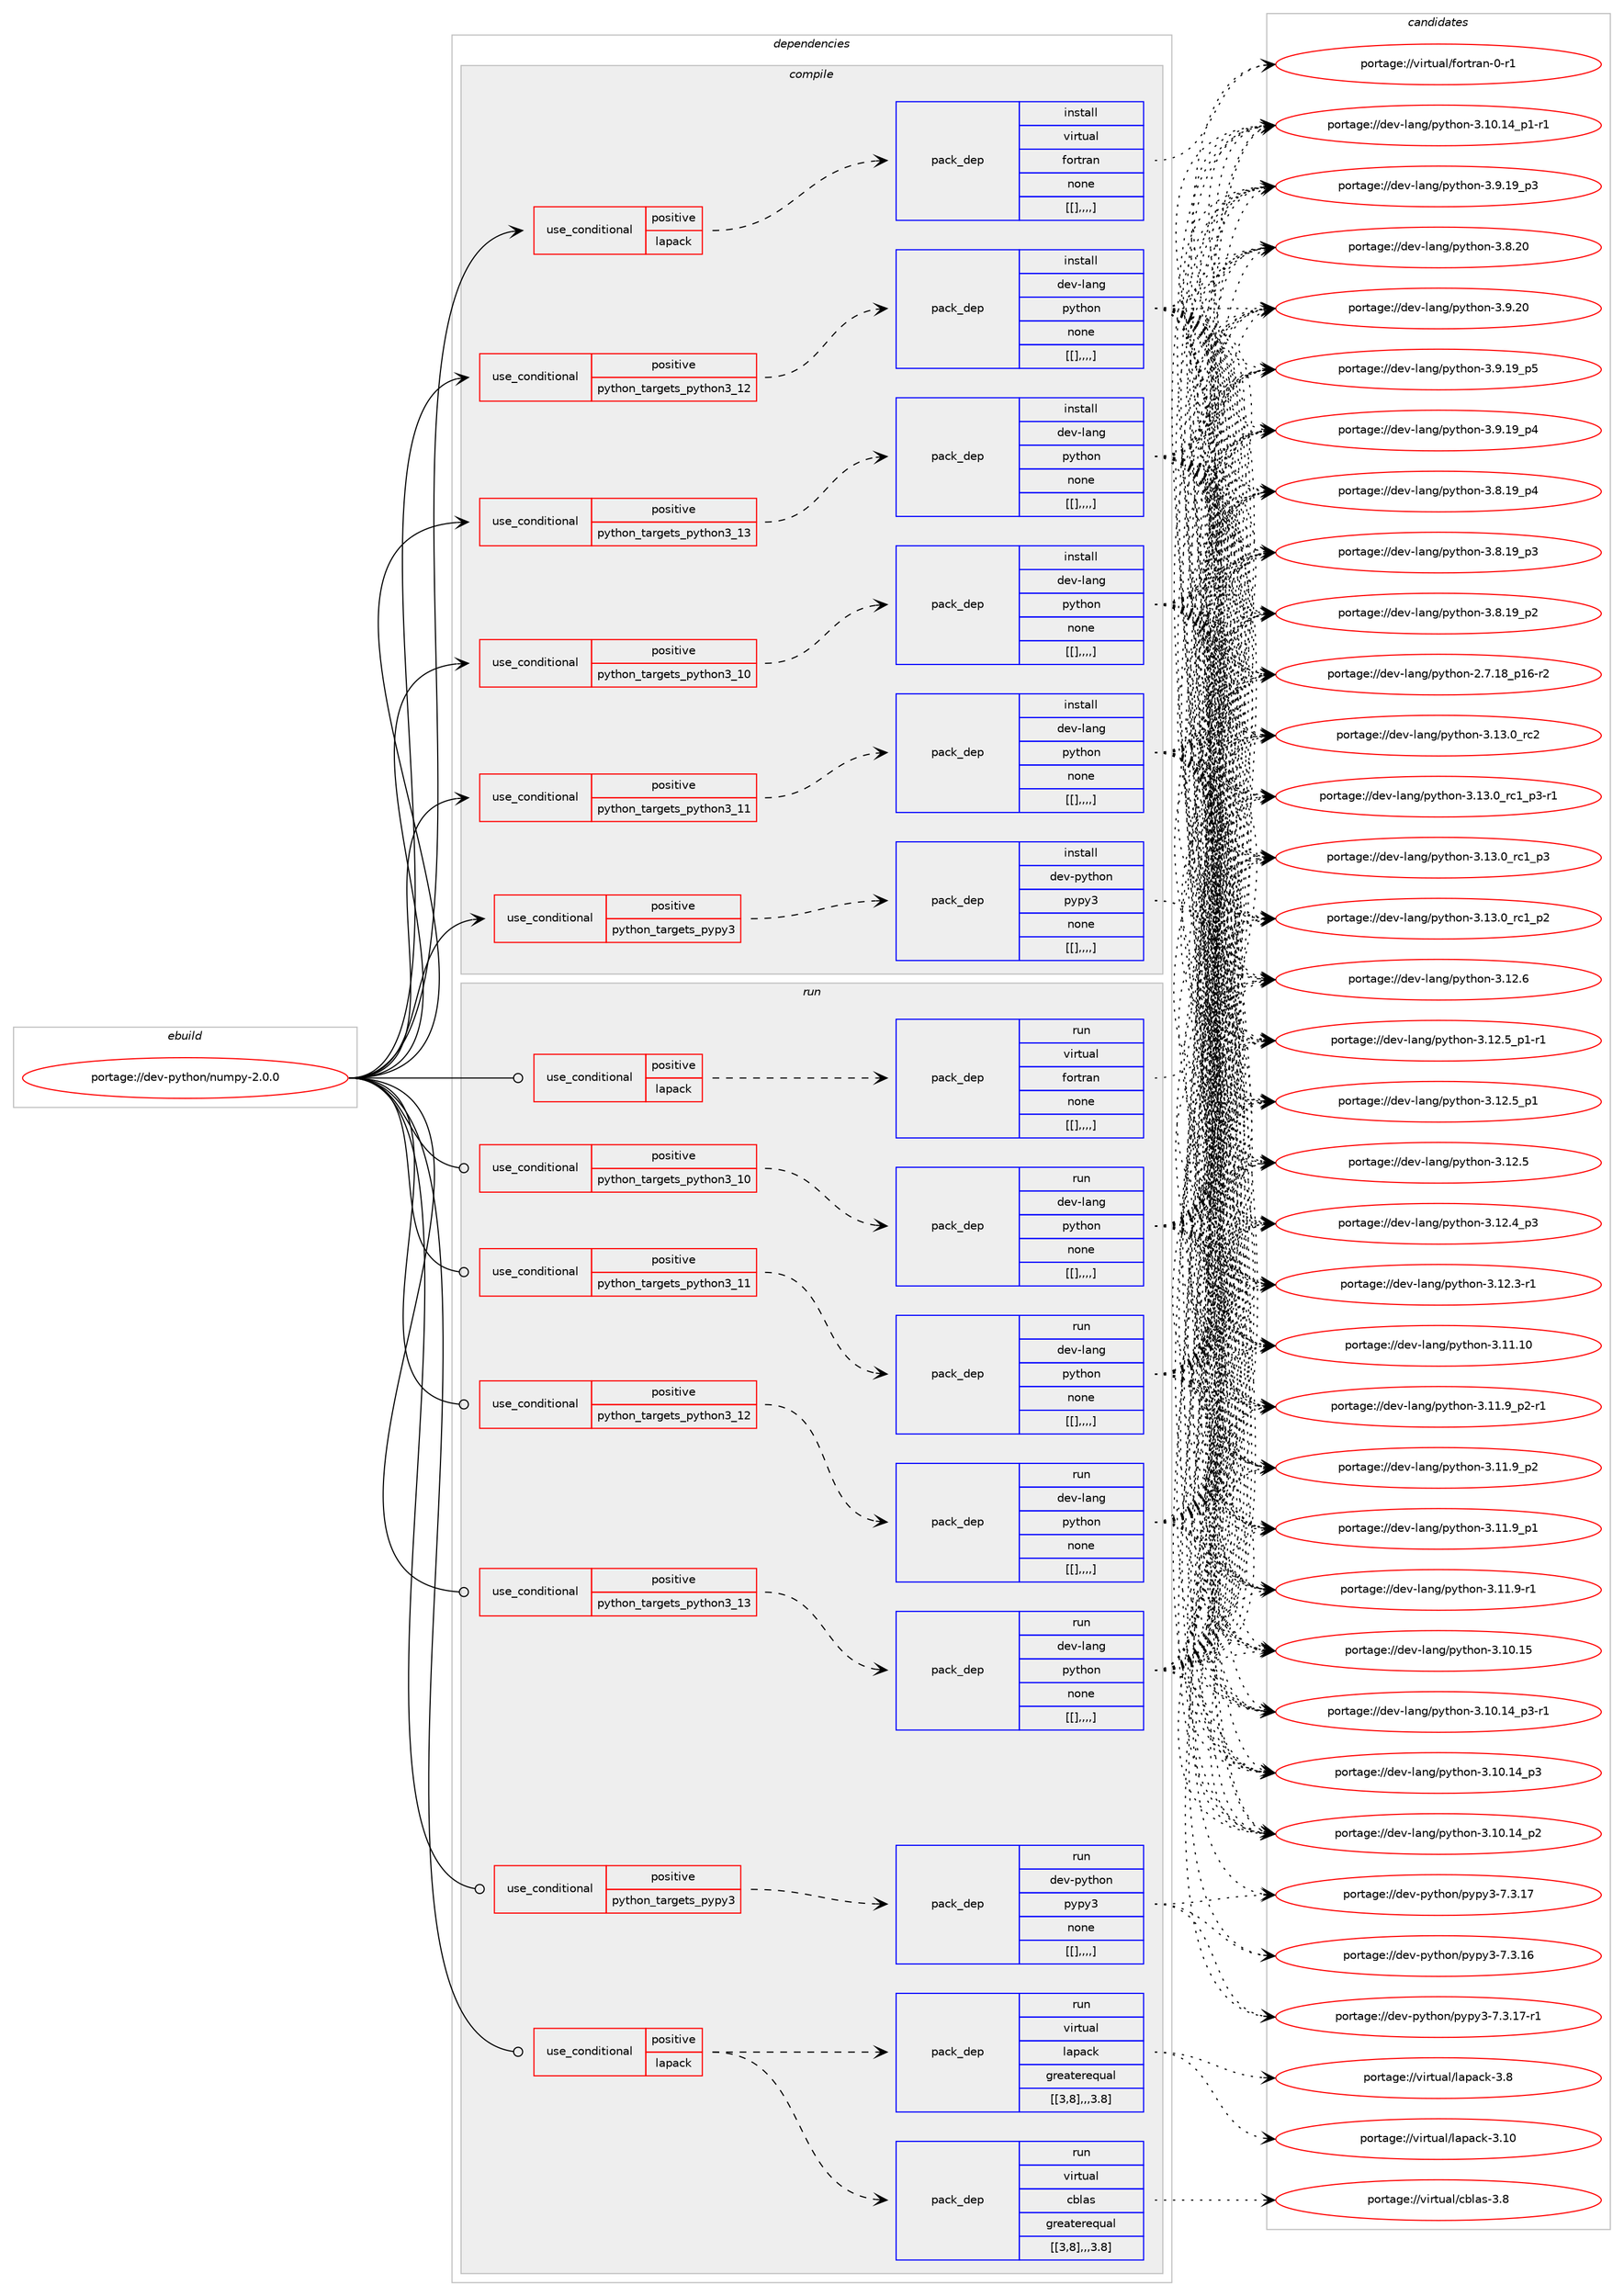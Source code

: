 digraph prolog {

# *************
# Graph options
# *************

newrank=true;
concentrate=true;
compound=true;
graph [rankdir=LR,fontname=Helvetica,fontsize=10,ranksep=1.5];#, ranksep=2.5, nodesep=0.2];
edge  [arrowhead=vee];
node  [fontname=Helvetica,fontsize=10];

# **********
# The ebuild
# **********

subgraph cluster_leftcol {
color=gray;
label=<<i>ebuild</i>>;
id [label="portage://dev-python/numpy-2.0.0", color=red, width=4, href="../dev-python/numpy-2.0.0.svg"];
}

# ****************
# The dependencies
# ****************

subgraph cluster_midcol {
color=gray;
label=<<i>dependencies</i>>;
subgraph cluster_compile {
fillcolor="#eeeeee";
style=filled;
label=<<i>compile</i>>;
subgraph cond36077 {
dependency154016 [label=<<TABLE BORDER="0" CELLBORDER="1" CELLSPACING="0" CELLPADDING="4"><TR><TD ROWSPAN="3" CELLPADDING="10">use_conditional</TD></TR><TR><TD>positive</TD></TR><TR><TD>lapack</TD></TR></TABLE>>, shape=none, color=red];
subgraph pack116721 {
dependency154017 [label=<<TABLE BORDER="0" CELLBORDER="1" CELLSPACING="0" CELLPADDING="4" WIDTH="220"><TR><TD ROWSPAN="6" CELLPADDING="30">pack_dep</TD></TR><TR><TD WIDTH="110">install</TD></TR><TR><TD>virtual</TD></TR><TR><TD>fortran</TD></TR><TR><TD>none</TD></TR><TR><TD>[[],,,,]</TD></TR></TABLE>>, shape=none, color=blue];
}
dependency154016:e -> dependency154017:w [weight=20,style="dashed",arrowhead="vee"];
}
id:e -> dependency154016:w [weight=20,style="solid",arrowhead="vee"];
subgraph cond36078 {
dependency154018 [label=<<TABLE BORDER="0" CELLBORDER="1" CELLSPACING="0" CELLPADDING="4"><TR><TD ROWSPAN="3" CELLPADDING="10">use_conditional</TD></TR><TR><TD>positive</TD></TR><TR><TD>python_targets_pypy3</TD></TR></TABLE>>, shape=none, color=red];
subgraph pack116722 {
dependency154019 [label=<<TABLE BORDER="0" CELLBORDER="1" CELLSPACING="0" CELLPADDING="4" WIDTH="220"><TR><TD ROWSPAN="6" CELLPADDING="30">pack_dep</TD></TR><TR><TD WIDTH="110">install</TD></TR><TR><TD>dev-python</TD></TR><TR><TD>pypy3</TD></TR><TR><TD>none</TD></TR><TR><TD>[[],,,,]</TD></TR></TABLE>>, shape=none, color=blue];
}
dependency154018:e -> dependency154019:w [weight=20,style="dashed",arrowhead="vee"];
}
id:e -> dependency154018:w [weight=20,style="solid",arrowhead="vee"];
subgraph cond36079 {
dependency154020 [label=<<TABLE BORDER="0" CELLBORDER="1" CELLSPACING="0" CELLPADDING="4"><TR><TD ROWSPAN="3" CELLPADDING="10">use_conditional</TD></TR><TR><TD>positive</TD></TR><TR><TD>python_targets_python3_10</TD></TR></TABLE>>, shape=none, color=red];
subgraph pack116723 {
dependency154021 [label=<<TABLE BORDER="0" CELLBORDER="1" CELLSPACING="0" CELLPADDING="4" WIDTH="220"><TR><TD ROWSPAN="6" CELLPADDING="30">pack_dep</TD></TR><TR><TD WIDTH="110">install</TD></TR><TR><TD>dev-lang</TD></TR><TR><TD>python</TD></TR><TR><TD>none</TD></TR><TR><TD>[[],,,,]</TD></TR></TABLE>>, shape=none, color=blue];
}
dependency154020:e -> dependency154021:w [weight=20,style="dashed",arrowhead="vee"];
}
id:e -> dependency154020:w [weight=20,style="solid",arrowhead="vee"];
subgraph cond36080 {
dependency154022 [label=<<TABLE BORDER="0" CELLBORDER="1" CELLSPACING="0" CELLPADDING="4"><TR><TD ROWSPAN="3" CELLPADDING="10">use_conditional</TD></TR><TR><TD>positive</TD></TR><TR><TD>python_targets_python3_11</TD></TR></TABLE>>, shape=none, color=red];
subgraph pack116724 {
dependency154023 [label=<<TABLE BORDER="0" CELLBORDER="1" CELLSPACING="0" CELLPADDING="4" WIDTH="220"><TR><TD ROWSPAN="6" CELLPADDING="30">pack_dep</TD></TR><TR><TD WIDTH="110">install</TD></TR><TR><TD>dev-lang</TD></TR><TR><TD>python</TD></TR><TR><TD>none</TD></TR><TR><TD>[[],,,,]</TD></TR></TABLE>>, shape=none, color=blue];
}
dependency154022:e -> dependency154023:w [weight=20,style="dashed",arrowhead="vee"];
}
id:e -> dependency154022:w [weight=20,style="solid",arrowhead="vee"];
subgraph cond36081 {
dependency154024 [label=<<TABLE BORDER="0" CELLBORDER="1" CELLSPACING="0" CELLPADDING="4"><TR><TD ROWSPAN="3" CELLPADDING="10">use_conditional</TD></TR><TR><TD>positive</TD></TR><TR><TD>python_targets_python3_12</TD></TR></TABLE>>, shape=none, color=red];
subgraph pack116725 {
dependency154025 [label=<<TABLE BORDER="0" CELLBORDER="1" CELLSPACING="0" CELLPADDING="4" WIDTH="220"><TR><TD ROWSPAN="6" CELLPADDING="30">pack_dep</TD></TR><TR><TD WIDTH="110">install</TD></TR><TR><TD>dev-lang</TD></TR><TR><TD>python</TD></TR><TR><TD>none</TD></TR><TR><TD>[[],,,,]</TD></TR></TABLE>>, shape=none, color=blue];
}
dependency154024:e -> dependency154025:w [weight=20,style="dashed",arrowhead="vee"];
}
id:e -> dependency154024:w [weight=20,style="solid",arrowhead="vee"];
subgraph cond36082 {
dependency154026 [label=<<TABLE BORDER="0" CELLBORDER="1" CELLSPACING="0" CELLPADDING="4"><TR><TD ROWSPAN="3" CELLPADDING="10">use_conditional</TD></TR><TR><TD>positive</TD></TR><TR><TD>python_targets_python3_13</TD></TR></TABLE>>, shape=none, color=red];
subgraph pack116726 {
dependency154027 [label=<<TABLE BORDER="0" CELLBORDER="1" CELLSPACING="0" CELLPADDING="4" WIDTH="220"><TR><TD ROWSPAN="6" CELLPADDING="30">pack_dep</TD></TR><TR><TD WIDTH="110">install</TD></TR><TR><TD>dev-lang</TD></TR><TR><TD>python</TD></TR><TR><TD>none</TD></TR><TR><TD>[[],,,,]</TD></TR></TABLE>>, shape=none, color=blue];
}
dependency154026:e -> dependency154027:w [weight=20,style="dashed",arrowhead="vee"];
}
id:e -> dependency154026:w [weight=20,style="solid",arrowhead="vee"];
}
subgraph cluster_compileandrun {
fillcolor="#eeeeee";
style=filled;
label=<<i>compile and run</i>>;
}
subgraph cluster_run {
fillcolor="#eeeeee";
style=filled;
label=<<i>run</i>>;
subgraph cond36083 {
dependency154028 [label=<<TABLE BORDER="0" CELLBORDER="1" CELLSPACING="0" CELLPADDING="4"><TR><TD ROWSPAN="3" CELLPADDING="10">use_conditional</TD></TR><TR><TD>positive</TD></TR><TR><TD>lapack</TD></TR></TABLE>>, shape=none, color=red];
subgraph pack116727 {
dependency154029 [label=<<TABLE BORDER="0" CELLBORDER="1" CELLSPACING="0" CELLPADDING="4" WIDTH="220"><TR><TD ROWSPAN="6" CELLPADDING="30">pack_dep</TD></TR><TR><TD WIDTH="110">run</TD></TR><TR><TD>virtual</TD></TR><TR><TD>cblas</TD></TR><TR><TD>greaterequal</TD></TR><TR><TD>[[3,8],,,3.8]</TD></TR></TABLE>>, shape=none, color=blue];
}
dependency154028:e -> dependency154029:w [weight=20,style="dashed",arrowhead="vee"];
subgraph pack116728 {
dependency154030 [label=<<TABLE BORDER="0" CELLBORDER="1" CELLSPACING="0" CELLPADDING="4" WIDTH="220"><TR><TD ROWSPAN="6" CELLPADDING="30">pack_dep</TD></TR><TR><TD WIDTH="110">run</TD></TR><TR><TD>virtual</TD></TR><TR><TD>lapack</TD></TR><TR><TD>greaterequal</TD></TR><TR><TD>[[3,8],,,3.8]</TD></TR></TABLE>>, shape=none, color=blue];
}
dependency154028:e -> dependency154030:w [weight=20,style="dashed",arrowhead="vee"];
}
id:e -> dependency154028:w [weight=20,style="solid",arrowhead="odot"];
subgraph cond36084 {
dependency154031 [label=<<TABLE BORDER="0" CELLBORDER="1" CELLSPACING="0" CELLPADDING="4"><TR><TD ROWSPAN="3" CELLPADDING="10">use_conditional</TD></TR><TR><TD>positive</TD></TR><TR><TD>lapack</TD></TR></TABLE>>, shape=none, color=red];
subgraph pack116729 {
dependency154032 [label=<<TABLE BORDER="0" CELLBORDER="1" CELLSPACING="0" CELLPADDING="4" WIDTH="220"><TR><TD ROWSPAN="6" CELLPADDING="30">pack_dep</TD></TR><TR><TD WIDTH="110">run</TD></TR><TR><TD>virtual</TD></TR><TR><TD>fortran</TD></TR><TR><TD>none</TD></TR><TR><TD>[[],,,,]</TD></TR></TABLE>>, shape=none, color=blue];
}
dependency154031:e -> dependency154032:w [weight=20,style="dashed",arrowhead="vee"];
}
id:e -> dependency154031:w [weight=20,style="solid",arrowhead="odot"];
subgraph cond36085 {
dependency154033 [label=<<TABLE BORDER="0" CELLBORDER="1" CELLSPACING="0" CELLPADDING="4"><TR><TD ROWSPAN="3" CELLPADDING="10">use_conditional</TD></TR><TR><TD>positive</TD></TR><TR><TD>python_targets_pypy3</TD></TR></TABLE>>, shape=none, color=red];
subgraph pack116730 {
dependency154034 [label=<<TABLE BORDER="0" CELLBORDER="1" CELLSPACING="0" CELLPADDING="4" WIDTH="220"><TR><TD ROWSPAN="6" CELLPADDING="30">pack_dep</TD></TR><TR><TD WIDTH="110">run</TD></TR><TR><TD>dev-python</TD></TR><TR><TD>pypy3</TD></TR><TR><TD>none</TD></TR><TR><TD>[[],,,,]</TD></TR></TABLE>>, shape=none, color=blue];
}
dependency154033:e -> dependency154034:w [weight=20,style="dashed",arrowhead="vee"];
}
id:e -> dependency154033:w [weight=20,style="solid",arrowhead="odot"];
subgraph cond36086 {
dependency154035 [label=<<TABLE BORDER="0" CELLBORDER="1" CELLSPACING="0" CELLPADDING="4"><TR><TD ROWSPAN="3" CELLPADDING="10">use_conditional</TD></TR><TR><TD>positive</TD></TR><TR><TD>python_targets_python3_10</TD></TR></TABLE>>, shape=none, color=red];
subgraph pack116731 {
dependency154036 [label=<<TABLE BORDER="0" CELLBORDER="1" CELLSPACING="0" CELLPADDING="4" WIDTH="220"><TR><TD ROWSPAN="6" CELLPADDING="30">pack_dep</TD></TR><TR><TD WIDTH="110">run</TD></TR><TR><TD>dev-lang</TD></TR><TR><TD>python</TD></TR><TR><TD>none</TD></TR><TR><TD>[[],,,,]</TD></TR></TABLE>>, shape=none, color=blue];
}
dependency154035:e -> dependency154036:w [weight=20,style="dashed",arrowhead="vee"];
}
id:e -> dependency154035:w [weight=20,style="solid",arrowhead="odot"];
subgraph cond36087 {
dependency154037 [label=<<TABLE BORDER="0" CELLBORDER="1" CELLSPACING="0" CELLPADDING="4"><TR><TD ROWSPAN="3" CELLPADDING="10">use_conditional</TD></TR><TR><TD>positive</TD></TR><TR><TD>python_targets_python3_11</TD></TR></TABLE>>, shape=none, color=red];
subgraph pack116732 {
dependency154038 [label=<<TABLE BORDER="0" CELLBORDER="1" CELLSPACING="0" CELLPADDING="4" WIDTH="220"><TR><TD ROWSPAN="6" CELLPADDING="30">pack_dep</TD></TR><TR><TD WIDTH="110">run</TD></TR><TR><TD>dev-lang</TD></TR><TR><TD>python</TD></TR><TR><TD>none</TD></TR><TR><TD>[[],,,,]</TD></TR></TABLE>>, shape=none, color=blue];
}
dependency154037:e -> dependency154038:w [weight=20,style="dashed",arrowhead="vee"];
}
id:e -> dependency154037:w [weight=20,style="solid",arrowhead="odot"];
subgraph cond36088 {
dependency154039 [label=<<TABLE BORDER="0" CELLBORDER="1" CELLSPACING="0" CELLPADDING="4"><TR><TD ROWSPAN="3" CELLPADDING="10">use_conditional</TD></TR><TR><TD>positive</TD></TR><TR><TD>python_targets_python3_12</TD></TR></TABLE>>, shape=none, color=red];
subgraph pack116733 {
dependency154040 [label=<<TABLE BORDER="0" CELLBORDER="1" CELLSPACING="0" CELLPADDING="4" WIDTH="220"><TR><TD ROWSPAN="6" CELLPADDING="30">pack_dep</TD></TR><TR><TD WIDTH="110">run</TD></TR><TR><TD>dev-lang</TD></TR><TR><TD>python</TD></TR><TR><TD>none</TD></TR><TR><TD>[[],,,,]</TD></TR></TABLE>>, shape=none, color=blue];
}
dependency154039:e -> dependency154040:w [weight=20,style="dashed",arrowhead="vee"];
}
id:e -> dependency154039:w [weight=20,style="solid",arrowhead="odot"];
subgraph cond36089 {
dependency154041 [label=<<TABLE BORDER="0" CELLBORDER="1" CELLSPACING="0" CELLPADDING="4"><TR><TD ROWSPAN="3" CELLPADDING="10">use_conditional</TD></TR><TR><TD>positive</TD></TR><TR><TD>python_targets_python3_13</TD></TR></TABLE>>, shape=none, color=red];
subgraph pack116734 {
dependency154042 [label=<<TABLE BORDER="0" CELLBORDER="1" CELLSPACING="0" CELLPADDING="4" WIDTH="220"><TR><TD ROWSPAN="6" CELLPADDING="30">pack_dep</TD></TR><TR><TD WIDTH="110">run</TD></TR><TR><TD>dev-lang</TD></TR><TR><TD>python</TD></TR><TR><TD>none</TD></TR><TR><TD>[[],,,,]</TD></TR></TABLE>>, shape=none, color=blue];
}
dependency154041:e -> dependency154042:w [weight=20,style="dashed",arrowhead="vee"];
}
id:e -> dependency154041:w [weight=20,style="solid",arrowhead="odot"];
}
}

# **************
# The candidates
# **************

subgraph cluster_choices {
rank=same;
color=gray;
label=<<i>candidates</i>>;

subgraph choice116721 {
color=black;
nodesep=1;
choice11810511411611797108471021111141161149711045484511449 [label="portage://virtual/fortran-0-r1", color=red, width=4,href="../virtual/fortran-0-r1.svg"];
dependency154017:e -> choice11810511411611797108471021111141161149711045484511449:w [style=dotted,weight="100"];
}
subgraph choice116722 {
color=black;
nodesep=1;
choice100101118451121211161041111104711212111212151455546514649554511449 [label="portage://dev-python/pypy3-7.3.17-r1", color=red, width=4,href="../dev-python/pypy3-7.3.17-r1.svg"];
choice10010111845112121116104111110471121211121215145554651464955 [label="portage://dev-python/pypy3-7.3.17", color=red, width=4,href="../dev-python/pypy3-7.3.17.svg"];
choice10010111845112121116104111110471121211121215145554651464954 [label="portage://dev-python/pypy3-7.3.16", color=red, width=4,href="../dev-python/pypy3-7.3.16.svg"];
dependency154019:e -> choice100101118451121211161041111104711212111212151455546514649554511449:w [style=dotted,weight="100"];
dependency154019:e -> choice10010111845112121116104111110471121211121215145554651464955:w [style=dotted,weight="100"];
dependency154019:e -> choice10010111845112121116104111110471121211121215145554651464954:w [style=dotted,weight="100"];
}
subgraph choice116723 {
color=black;
nodesep=1;
choice10010111845108971101034711212111610411111045514649514648951149950 [label="portage://dev-lang/python-3.13.0_rc2", color=red, width=4,href="../dev-lang/python-3.13.0_rc2.svg"];
choice1001011184510897110103471121211161041111104551464951464895114994995112514511449 [label="portage://dev-lang/python-3.13.0_rc1_p3-r1", color=red, width=4,href="../dev-lang/python-3.13.0_rc1_p3-r1.svg"];
choice100101118451089711010347112121116104111110455146495146489511499499511251 [label="portage://dev-lang/python-3.13.0_rc1_p3", color=red, width=4,href="../dev-lang/python-3.13.0_rc1_p3.svg"];
choice100101118451089711010347112121116104111110455146495146489511499499511250 [label="portage://dev-lang/python-3.13.0_rc1_p2", color=red, width=4,href="../dev-lang/python-3.13.0_rc1_p2.svg"];
choice10010111845108971101034711212111610411111045514649504654 [label="portage://dev-lang/python-3.12.6", color=red, width=4,href="../dev-lang/python-3.12.6.svg"];
choice1001011184510897110103471121211161041111104551464950465395112494511449 [label="portage://dev-lang/python-3.12.5_p1-r1", color=red, width=4,href="../dev-lang/python-3.12.5_p1-r1.svg"];
choice100101118451089711010347112121116104111110455146495046539511249 [label="portage://dev-lang/python-3.12.5_p1", color=red, width=4,href="../dev-lang/python-3.12.5_p1.svg"];
choice10010111845108971101034711212111610411111045514649504653 [label="portage://dev-lang/python-3.12.5", color=red, width=4,href="../dev-lang/python-3.12.5.svg"];
choice100101118451089711010347112121116104111110455146495046529511251 [label="portage://dev-lang/python-3.12.4_p3", color=red, width=4,href="../dev-lang/python-3.12.4_p3.svg"];
choice100101118451089711010347112121116104111110455146495046514511449 [label="portage://dev-lang/python-3.12.3-r1", color=red, width=4,href="../dev-lang/python-3.12.3-r1.svg"];
choice1001011184510897110103471121211161041111104551464949464948 [label="portage://dev-lang/python-3.11.10", color=red, width=4,href="../dev-lang/python-3.11.10.svg"];
choice1001011184510897110103471121211161041111104551464949465795112504511449 [label="portage://dev-lang/python-3.11.9_p2-r1", color=red, width=4,href="../dev-lang/python-3.11.9_p2-r1.svg"];
choice100101118451089711010347112121116104111110455146494946579511250 [label="portage://dev-lang/python-3.11.9_p2", color=red, width=4,href="../dev-lang/python-3.11.9_p2.svg"];
choice100101118451089711010347112121116104111110455146494946579511249 [label="portage://dev-lang/python-3.11.9_p1", color=red, width=4,href="../dev-lang/python-3.11.9_p1.svg"];
choice100101118451089711010347112121116104111110455146494946574511449 [label="portage://dev-lang/python-3.11.9-r1", color=red, width=4,href="../dev-lang/python-3.11.9-r1.svg"];
choice1001011184510897110103471121211161041111104551464948464953 [label="portage://dev-lang/python-3.10.15", color=red, width=4,href="../dev-lang/python-3.10.15.svg"];
choice100101118451089711010347112121116104111110455146494846495295112514511449 [label="portage://dev-lang/python-3.10.14_p3-r1", color=red, width=4,href="../dev-lang/python-3.10.14_p3-r1.svg"];
choice10010111845108971101034711212111610411111045514649484649529511251 [label="portage://dev-lang/python-3.10.14_p3", color=red, width=4,href="../dev-lang/python-3.10.14_p3.svg"];
choice10010111845108971101034711212111610411111045514649484649529511250 [label="portage://dev-lang/python-3.10.14_p2", color=red, width=4,href="../dev-lang/python-3.10.14_p2.svg"];
choice100101118451089711010347112121116104111110455146494846495295112494511449 [label="portage://dev-lang/python-3.10.14_p1-r1", color=red, width=4,href="../dev-lang/python-3.10.14_p1-r1.svg"];
choice10010111845108971101034711212111610411111045514657465048 [label="portage://dev-lang/python-3.9.20", color=red, width=4,href="../dev-lang/python-3.9.20.svg"];
choice100101118451089711010347112121116104111110455146574649579511253 [label="portage://dev-lang/python-3.9.19_p5", color=red, width=4,href="../dev-lang/python-3.9.19_p5.svg"];
choice100101118451089711010347112121116104111110455146574649579511252 [label="portage://dev-lang/python-3.9.19_p4", color=red, width=4,href="../dev-lang/python-3.9.19_p4.svg"];
choice100101118451089711010347112121116104111110455146574649579511251 [label="portage://dev-lang/python-3.9.19_p3", color=red, width=4,href="../dev-lang/python-3.9.19_p3.svg"];
choice10010111845108971101034711212111610411111045514656465048 [label="portage://dev-lang/python-3.8.20", color=red, width=4,href="../dev-lang/python-3.8.20.svg"];
choice100101118451089711010347112121116104111110455146564649579511252 [label="portage://dev-lang/python-3.8.19_p4", color=red, width=4,href="../dev-lang/python-3.8.19_p4.svg"];
choice100101118451089711010347112121116104111110455146564649579511251 [label="portage://dev-lang/python-3.8.19_p3", color=red, width=4,href="../dev-lang/python-3.8.19_p3.svg"];
choice100101118451089711010347112121116104111110455146564649579511250 [label="portage://dev-lang/python-3.8.19_p2", color=red, width=4,href="../dev-lang/python-3.8.19_p2.svg"];
choice100101118451089711010347112121116104111110455046554649569511249544511450 [label="portage://dev-lang/python-2.7.18_p16-r2", color=red, width=4,href="../dev-lang/python-2.7.18_p16-r2.svg"];
dependency154021:e -> choice10010111845108971101034711212111610411111045514649514648951149950:w [style=dotted,weight="100"];
dependency154021:e -> choice1001011184510897110103471121211161041111104551464951464895114994995112514511449:w [style=dotted,weight="100"];
dependency154021:e -> choice100101118451089711010347112121116104111110455146495146489511499499511251:w [style=dotted,weight="100"];
dependency154021:e -> choice100101118451089711010347112121116104111110455146495146489511499499511250:w [style=dotted,weight="100"];
dependency154021:e -> choice10010111845108971101034711212111610411111045514649504654:w [style=dotted,weight="100"];
dependency154021:e -> choice1001011184510897110103471121211161041111104551464950465395112494511449:w [style=dotted,weight="100"];
dependency154021:e -> choice100101118451089711010347112121116104111110455146495046539511249:w [style=dotted,weight="100"];
dependency154021:e -> choice10010111845108971101034711212111610411111045514649504653:w [style=dotted,weight="100"];
dependency154021:e -> choice100101118451089711010347112121116104111110455146495046529511251:w [style=dotted,weight="100"];
dependency154021:e -> choice100101118451089711010347112121116104111110455146495046514511449:w [style=dotted,weight="100"];
dependency154021:e -> choice1001011184510897110103471121211161041111104551464949464948:w [style=dotted,weight="100"];
dependency154021:e -> choice1001011184510897110103471121211161041111104551464949465795112504511449:w [style=dotted,weight="100"];
dependency154021:e -> choice100101118451089711010347112121116104111110455146494946579511250:w [style=dotted,weight="100"];
dependency154021:e -> choice100101118451089711010347112121116104111110455146494946579511249:w [style=dotted,weight="100"];
dependency154021:e -> choice100101118451089711010347112121116104111110455146494946574511449:w [style=dotted,weight="100"];
dependency154021:e -> choice1001011184510897110103471121211161041111104551464948464953:w [style=dotted,weight="100"];
dependency154021:e -> choice100101118451089711010347112121116104111110455146494846495295112514511449:w [style=dotted,weight="100"];
dependency154021:e -> choice10010111845108971101034711212111610411111045514649484649529511251:w [style=dotted,weight="100"];
dependency154021:e -> choice10010111845108971101034711212111610411111045514649484649529511250:w [style=dotted,weight="100"];
dependency154021:e -> choice100101118451089711010347112121116104111110455146494846495295112494511449:w [style=dotted,weight="100"];
dependency154021:e -> choice10010111845108971101034711212111610411111045514657465048:w [style=dotted,weight="100"];
dependency154021:e -> choice100101118451089711010347112121116104111110455146574649579511253:w [style=dotted,weight="100"];
dependency154021:e -> choice100101118451089711010347112121116104111110455146574649579511252:w [style=dotted,weight="100"];
dependency154021:e -> choice100101118451089711010347112121116104111110455146574649579511251:w [style=dotted,weight="100"];
dependency154021:e -> choice10010111845108971101034711212111610411111045514656465048:w [style=dotted,weight="100"];
dependency154021:e -> choice100101118451089711010347112121116104111110455146564649579511252:w [style=dotted,weight="100"];
dependency154021:e -> choice100101118451089711010347112121116104111110455146564649579511251:w [style=dotted,weight="100"];
dependency154021:e -> choice100101118451089711010347112121116104111110455146564649579511250:w [style=dotted,weight="100"];
dependency154021:e -> choice100101118451089711010347112121116104111110455046554649569511249544511450:w [style=dotted,weight="100"];
}
subgraph choice116724 {
color=black;
nodesep=1;
choice10010111845108971101034711212111610411111045514649514648951149950 [label="portage://dev-lang/python-3.13.0_rc2", color=red, width=4,href="../dev-lang/python-3.13.0_rc2.svg"];
choice1001011184510897110103471121211161041111104551464951464895114994995112514511449 [label="portage://dev-lang/python-3.13.0_rc1_p3-r1", color=red, width=4,href="../dev-lang/python-3.13.0_rc1_p3-r1.svg"];
choice100101118451089711010347112121116104111110455146495146489511499499511251 [label="portage://dev-lang/python-3.13.0_rc1_p3", color=red, width=4,href="../dev-lang/python-3.13.0_rc1_p3.svg"];
choice100101118451089711010347112121116104111110455146495146489511499499511250 [label="portage://dev-lang/python-3.13.0_rc1_p2", color=red, width=4,href="../dev-lang/python-3.13.0_rc1_p2.svg"];
choice10010111845108971101034711212111610411111045514649504654 [label="portage://dev-lang/python-3.12.6", color=red, width=4,href="../dev-lang/python-3.12.6.svg"];
choice1001011184510897110103471121211161041111104551464950465395112494511449 [label="portage://dev-lang/python-3.12.5_p1-r1", color=red, width=4,href="../dev-lang/python-3.12.5_p1-r1.svg"];
choice100101118451089711010347112121116104111110455146495046539511249 [label="portage://dev-lang/python-3.12.5_p1", color=red, width=4,href="../dev-lang/python-3.12.5_p1.svg"];
choice10010111845108971101034711212111610411111045514649504653 [label="portage://dev-lang/python-3.12.5", color=red, width=4,href="../dev-lang/python-3.12.5.svg"];
choice100101118451089711010347112121116104111110455146495046529511251 [label="portage://dev-lang/python-3.12.4_p3", color=red, width=4,href="../dev-lang/python-3.12.4_p3.svg"];
choice100101118451089711010347112121116104111110455146495046514511449 [label="portage://dev-lang/python-3.12.3-r1", color=red, width=4,href="../dev-lang/python-3.12.3-r1.svg"];
choice1001011184510897110103471121211161041111104551464949464948 [label="portage://dev-lang/python-3.11.10", color=red, width=4,href="../dev-lang/python-3.11.10.svg"];
choice1001011184510897110103471121211161041111104551464949465795112504511449 [label="portage://dev-lang/python-3.11.9_p2-r1", color=red, width=4,href="../dev-lang/python-3.11.9_p2-r1.svg"];
choice100101118451089711010347112121116104111110455146494946579511250 [label="portage://dev-lang/python-3.11.9_p2", color=red, width=4,href="../dev-lang/python-3.11.9_p2.svg"];
choice100101118451089711010347112121116104111110455146494946579511249 [label="portage://dev-lang/python-3.11.9_p1", color=red, width=4,href="../dev-lang/python-3.11.9_p1.svg"];
choice100101118451089711010347112121116104111110455146494946574511449 [label="portage://dev-lang/python-3.11.9-r1", color=red, width=4,href="../dev-lang/python-3.11.9-r1.svg"];
choice1001011184510897110103471121211161041111104551464948464953 [label="portage://dev-lang/python-3.10.15", color=red, width=4,href="../dev-lang/python-3.10.15.svg"];
choice100101118451089711010347112121116104111110455146494846495295112514511449 [label="portage://dev-lang/python-3.10.14_p3-r1", color=red, width=4,href="../dev-lang/python-3.10.14_p3-r1.svg"];
choice10010111845108971101034711212111610411111045514649484649529511251 [label="portage://dev-lang/python-3.10.14_p3", color=red, width=4,href="../dev-lang/python-3.10.14_p3.svg"];
choice10010111845108971101034711212111610411111045514649484649529511250 [label="portage://dev-lang/python-3.10.14_p2", color=red, width=4,href="../dev-lang/python-3.10.14_p2.svg"];
choice100101118451089711010347112121116104111110455146494846495295112494511449 [label="portage://dev-lang/python-3.10.14_p1-r1", color=red, width=4,href="../dev-lang/python-3.10.14_p1-r1.svg"];
choice10010111845108971101034711212111610411111045514657465048 [label="portage://dev-lang/python-3.9.20", color=red, width=4,href="../dev-lang/python-3.9.20.svg"];
choice100101118451089711010347112121116104111110455146574649579511253 [label="portage://dev-lang/python-3.9.19_p5", color=red, width=4,href="../dev-lang/python-3.9.19_p5.svg"];
choice100101118451089711010347112121116104111110455146574649579511252 [label="portage://dev-lang/python-3.9.19_p4", color=red, width=4,href="../dev-lang/python-3.9.19_p4.svg"];
choice100101118451089711010347112121116104111110455146574649579511251 [label="portage://dev-lang/python-3.9.19_p3", color=red, width=4,href="../dev-lang/python-3.9.19_p3.svg"];
choice10010111845108971101034711212111610411111045514656465048 [label="portage://dev-lang/python-3.8.20", color=red, width=4,href="../dev-lang/python-3.8.20.svg"];
choice100101118451089711010347112121116104111110455146564649579511252 [label="portage://dev-lang/python-3.8.19_p4", color=red, width=4,href="../dev-lang/python-3.8.19_p4.svg"];
choice100101118451089711010347112121116104111110455146564649579511251 [label="portage://dev-lang/python-3.8.19_p3", color=red, width=4,href="../dev-lang/python-3.8.19_p3.svg"];
choice100101118451089711010347112121116104111110455146564649579511250 [label="portage://dev-lang/python-3.8.19_p2", color=red, width=4,href="../dev-lang/python-3.8.19_p2.svg"];
choice100101118451089711010347112121116104111110455046554649569511249544511450 [label="portage://dev-lang/python-2.7.18_p16-r2", color=red, width=4,href="../dev-lang/python-2.7.18_p16-r2.svg"];
dependency154023:e -> choice10010111845108971101034711212111610411111045514649514648951149950:w [style=dotted,weight="100"];
dependency154023:e -> choice1001011184510897110103471121211161041111104551464951464895114994995112514511449:w [style=dotted,weight="100"];
dependency154023:e -> choice100101118451089711010347112121116104111110455146495146489511499499511251:w [style=dotted,weight="100"];
dependency154023:e -> choice100101118451089711010347112121116104111110455146495146489511499499511250:w [style=dotted,weight="100"];
dependency154023:e -> choice10010111845108971101034711212111610411111045514649504654:w [style=dotted,weight="100"];
dependency154023:e -> choice1001011184510897110103471121211161041111104551464950465395112494511449:w [style=dotted,weight="100"];
dependency154023:e -> choice100101118451089711010347112121116104111110455146495046539511249:w [style=dotted,weight="100"];
dependency154023:e -> choice10010111845108971101034711212111610411111045514649504653:w [style=dotted,weight="100"];
dependency154023:e -> choice100101118451089711010347112121116104111110455146495046529511251:w [style=dotted,weight="100"];
dependency154023:e -> choice100101118451089711010347112121116104111110455146495046514511449:w [style=dotted,weight="100"];
dependency154023:e -> choice1001011184510897110103471121211161041111104551464949464948:w [style=dotted,weight="100"];
dependency154023:e -> choice1001011184510897110103471121211161041111104551464949465795112504511449:w [style=dotted,weight="100"];
dependency154023:e -> choice100101118451089711010347112121116104111110455146494946579511250:w [style=dotted,weight="100"];
dependency154023:e -> choice100101118451089711010347112121116104111110455146494946579511249:w [style=dotted,weight="100"];
dependency154023:e -> choice100101118451089711010347112121116104111110455146494946574511449:w [style=dotted,weight="100"];
dependency154023:e -> choice1001011184510897110103471121211161041111104551464948464953:w [style=dotted,weight="100"];
dependency154023:e -> choice100101118451089711010347112121116104111110455146494846495295112514511449:w [style=dotted,weight="100"];
dependency154023:e -> choice10010111845108971101034711212111610411111045514649484649529511251:w [style=dotted,weight="100"];
dependency154023:e -> choice10010111845108971101034711212111610411111045514649484649529511250:w [style=dotted,weight="100"];
dependency154023:e -> choice100101118451089711010347112121116104111110455146494846495295112494511449:w [style=dotted,weight="100"];
dependency154023:e -> choice10010111845108971101034711212111610411111045514657465048:w [style=dotted,weight="100"];
dependency154023:e -> choice100101118451089711010347112121116104111110455146574649579511253:w [style=dotted,weight="100"];
dependency154023:e -> choice100101118451089711010347112121116104111110455146574649579511252:w [style=dotted,weight="100"];
dependency154023:e -> choice100101118451089711010347112121116104111110455146574649579511251:w [style=dotted,weight="100"];
dependency154023:e -> choice10010111845108971101034711212111610411111045514656465048:w [style=dotted,weight="100"];
dependency154023:e -> choice100101118451089711010347112121116104111110455146564649579511252:w [style=dotted,weight="100"];
dependency154023:e -> choice100101118451089711010347112121116104111110455146564649579511251:w [style=dotted,weight="100"];
dependency154023:e -> choice100101118451089711010347112121116104111110455146564649579511250:w [style=dotted,weight="100"];
dependency154023:e -> choice100101118451089711010347112121116104111110455046554649569511249544511450:w [style=dotted,weight="100"];
}
subgraph choice116725 {
color=black;
nodesep=1;
choice10010111845108971101034711212111610411111045514649514648951149950 [label="portage://dev-lang/python-3.13.0_rc2", color=red, width=4,href="../dev-lang/python-3.13.0_rc2.svg"];
choice1001011184510897110103471121211161041111104551464951464895114994995112514511449 [label="portage://dev-lang/python-3.13.0_rc1_p3-r1", color=red, width=4,href="../dev-lang/python-3.13.0_rc1_p3-r1.svg"];
choice100101118451089711010347112121116104111110455146495146489511499499511251 [label="portage://dev-lang/python-3.13.0_rc1_p3", color=red, width=4,href="../dev-lang/python-3.13.0_rc1_p3.svg"];
choice100101118451089711010347112121116104111110455146495146489511499499511250 [label="portage://dev-lang/python-3.13.0_rc1_p2", color=red, width=4,href="../dev-lang/python-3.13.0_rc1_p2.svg"];
choice10010111845108971101034711212111610411111045514649504654 [label="portage://dev-lang/python-3.12.6", color=red, width=4,href="../dev-lang/python-3.12.6.svg"];
choice1001011184510897110103471121211161041111104551464950465395112494511449 [label="portage://dev-lang/python-3.12.5_p1-r1", color=red, width=4,href="../dev-lang/python-3.12.5_p1-r1.svg"];
choice100101118451089711010347112121116104111110455146495046539511249 [label="portage://dev-lang/python-3.12.5_p1", color=red, width=4,href="../dev-lang/python-3.12.5_p1.svg"];
choice10010111845108971101034711212111610411111045514649504653 [label="portage://dev-lang/python-3.12.5", color=red, width=4,href="../dev-lang/python-3.12.5.svg"];
choice100101118451089711010347112121116104111110455146495046529511251 [label="portage://dev-lang/python-3.12.4_p3", color=red, width=4,href="../dev-lang/python-3.12.4_p3.svg"];
choice100101118451089711010347112121116104111110455146495046514511449 [label="portage://dev-lang/python-3.12.3-r1", color=red, width=4,href="../dev-lang/python-3.12.3-r1.svg"];
choice1001011184510897110103471121211161041111104551464949464948 [label="portage://dev-lang/python-3.11.10", color=red, width=4,href="../dev-lang/python-3.11.10.svg"];
choice1001011184510897110103471121211161041111104551464949465795112504511449 [label="portage://dev-lang/python-3.11.9_p2-r1", color=red, width=4,href="../dev-lang/python-3.11.9_p2-r1.svg"];
choice100101118451089711010347112121116104111110455146494946579511250 [label="portage://dev-lang/python-3.11.9_p2", color=red, width=4,href="../dev-lang/python-3.11.9_p2.svg"];
choice100101118451089711010347112121116104111110455146494946579511249 [label="portage://dev-lang/python-3.11.9_p1", color=red, width=4,href="../dev-lang/python-3.11.9_p1.svg"];
choice100101118451089711010347112121116104111110455146494946574511449 [label="portage://dev-lang/python-3.11.9-r1", color=red, width=4,href="../dev-lang/python-3.11.9-r1.svg"];
choice1001011184510897110103471121211161041111104551464948464953 [label="portage://dev-lang/python-3.10.15", color=red, width=4,href="../dev-lang/python-3.10.15.svg"];
choice100101118451089711010347112121116104111110455146494846495295112514511449 [label="portage://dev-lang/python-3.10.14_p3-r1", color=red, width=4,href="../dev-lang/python-3.10.14_p3-r1.svg"];
choice10010111845108971101034711212111610411111045514649484649529511251 [label="portage://dev-lang/python-3.10.14_p3", color=red, width=4,href="../dev-lang/python-3.10.14_p3.svg"];
choice10010111845108971101034711212111610411111045514649484649529511250 [label="portage://dev-lang/python-3.10.14_p2", color=red, width=4,href="../dev-lang/python-3.10.14_p2.svg"];
choice100101118451089711010347112121116104111110455146494846495295112494511449 [label="portage://dev-lang/python-3.10.14_p1-r1", color=red, width=4,href="../dev-lang/python-3.10.14_p1-r1.svg"];
choice10010111845108971101034711212111610411111045514657465048 [label="portage://dev-lang/python-3.9.20", color=red, width=4,href="../dev-lang/python-3.9.20.svg"];
choice100101118451089711010347112121116104111110455146574649579511253 [label="portage://dev-lang/python-3.9.19_p5", color=red, width=4,href="../dev-lang/python-3.9.19_p5.svg"];
choice100101118451089711010347112121116104111110455146574649579511252 [label="portage://dev-lang/python-3.9.19_p4", color=red, width=4,href="../dev-lang/python-3.9.19_p4.svg"];
choice100101118451089711010347112121116104111110455146574649579511251 [label="portage://dev-lang/python-3.9.19_p3", color=red, width=4,href="../dev-lang/python-3.9.19_p3.svg"];
choice10010111845108971101034711212111610411111045514656465048 [label="portage://dev-lang/python-3.8.20", color=red, width=4,href="../dev-lang/python-3.8.20.svg"];
choice100101118451089711010347112121116104111110455146564649579511252 [label="portage://dev-lang/python-3.8.19_p4", color=red, width=4,href="../dev-lang/python-3.8.19_p4.svg"];
choice100101118451089711010347112121116104111110455146564649579511251 [label="portage://dev-lang/python-3.8.19_p3", color=red, width=4,href="../dev-lang/python-3.8.19_p3.svg"];
choice100101118451089711010347112121116104111110455146564649579511250 [label="portage://dev-lang/python-3.8.19_p2", color=red, width=4,href="../dev-lang/python-3.8.19_p2.svg"];
choice100101118451089711010347112121116104111110455046554649569511249544511450 [label="portage://dev-lang/python-2.7.18_p16-r2", color=red, width=4,href="../dev-lang/python-2.7.18_p16-r2.svg"];
dependency154025:e -> choice10010111845108971101034711212111610411111045514649514648951149950:w [style=dotted,weight="100"];
dependency154025:e -> choice1001011184510897110103471121211161041111104551464951464895114994995112514511449:w [style=dotted,weight="100"];
dependency154025:e -> choice100101118451089711010347112121116104111110455146495146489511499499511251:w [style=dotted,weight="100"];
dependency154025:e -> choice100101118451089711010347112121116104111110455146495146489511499499511250:w [style=dotted,weight="100"];
dependency154025:e -> choice10010111845108971101034711212111610411111045514649504654:w [style=dotted,weight="100"];
dependency154025:e -> choice1001011184510897110103471121211161041111104551464950465395112494511449:w [style=dotted,weight="100"];
dependency154025:e -> choice100101118451089711010347112121116104111110455146495046539511249:w [style=dotted,weight="100"];
dependency154025:e -> choice10010111845108971101034711212111610411111045514649504653:w [style=dotted,weight="100"];
dependency154025:e -> choice100101118451089711010347112121116104111110455146495046529511251:w [style=dotted,weight="100"];
dependency154025:e -> choice100101118451089711010347112121116104111110455146495046514511449:w [style=dotted,weight="100"];
dependency154025:e -> choice1001011184510897110103471121211161041111104551464949464948:w [style=dotted,weight="100"];
dependency154025:e -> choice1001011184510897110103471121211161041111104551464949465795112504511449:w [style=dotted,weight="100"];
dependency154025:e -> choice100101118451089711010347112121116104111110455146494946579511250:w [style=dotted,weight="100"];
dependency154025:e -> choice100101118451089711010347112121116104111110455146494946579511249:w [style=dotted,weight="100"];
dependency154025:e -> choice100101118451089711010347112121116104111110455146494946574511449:w [style=dotted,weight="100"];
dependency154025:e -> choice1001011184510897110103471121211161041111104551464948464953:w [style=dotted,weight="100"];
dependency154025:e -> choice100101118451089711010347112121116104111110455146494846495295112514511449:w [style=dotted,weight="100"];
dependency154025:e -> choice10010111845108971101034711212111610411111045514649484649529511251:w [style=dotted,weight="100"];
dependency154025:e -> choice10010111845108971101034711212111610411111045514649484649529511250:w [style=dotted,weight="100"];
dependency154025:e -> choice100101118451089711010347112121116104111110455146494846495295112494511449:w [style=dotted,weight="100"];
dependency154025:e -> choice10010111845108971101034711212111610411111045514657465048:w [style=dotted,weight="100"];
dependency154025:e -> choice100101118451089711010347112121116104111110455146574649579511253:w [style=dotted,weight="100"];
dependency154025:e -> choice100101118451089711010347112121116104111110455146574649579511252:w [style=dotted,weight="100"];
dependency154025:e -> choice100101118451089711010347112121116104111110455146574649579511251:w [style=dotted,weight="100"];
dependency154025:e -> choice10010111845108971101034711212111610411111045514656465048:w [style=dotted,weight="100"];
dependency154025:e -> choice100101118451089711010347112121116104111110455146564649579511252:w [style=dotted,weight="100"];
dependency154025:e -> choice100101118451089711010347112121116104111110455146564649579511251:w [style=dotted,weight="100"];
dependency154025:e -> choice100101118451089711010347112121116104111110455146564649579511250:w [style=dotted,weight="100"];
dependency154025:e -> choice100101118451089711010347112121116104111110455046554649569511249544511450:w [style=dotted,weight="100"];
}
subgraph choice116726 {
color=black;
nodesep=1;
choice10010111845108971101034711212111610411111045514649514648951149950 [label="portage://dev-lang/python-3.13.0_rc2", color=red, width=4,href="../dev-lang/python-3.13.0_rc2.svg"];
choice1001011184510897110103471121211161041111104551464951464895114994995112514511449 [label="portage://dev-lang/python-3.13.0_rc1_p3-r1", color=red, width=4,href="../dev-lang/python-3.13.0_rc1_p3-r1.svg"];
choice100101118451089711010347112121116104111110455146495146489511499499511251 [label="portage://dev-lang/python-3.13.0_rc1_p3", color=red, width=4,href="../dev-lang/python-3.13.0_rc1_p3.svg"];
choice100101118451089711010347112121116104111110455146495146489511499499511250 [label="portage://dev-lang/python-3.13.0_rc1_p2", color=red, width=4,href="../dev-lang/python-3.13.0_rc1_p2.svg"];
choice10010111845108971101034711212111610411111045514649504654 [label="portage://dev-lang/python-3.12.6", color=red, width=4,href="../dev-lang/python-3.12.6.svg"];
choice1001011184510897110103471121211161041111104551464950465395112494511449 [label="portage://dev-lang/python-3.12.5_p1-r1", color=red, width=4,href="../dev-lang/python-3.12.5_p1-r1.svg"];
choice100101118451089711010347112121116104111110455146495046539511249 [label="portage://dev-lang/python-3.12.5_p1", color=red, width=4,href="../dev-lang/python-3.12.5_p1.svg"];
choice10010111845108971101034711212111610411111045514649504653 [label="portage://dev-lang/python-3.12.5", color=red, width=4,href="../dev-lang/python-3.12.5.svg"];
choice100101118451089711010347112121116104111110455146495046529511251 [label="portage://dev-lang/python-3.12.4_p3", color=red, width=4,href="../dev-lang/python-3.12.4_p3.svg"];
choice100101118451089711010347112121116104111110455146495046514511449 [label="portage://dev-lang/python-3.12.3-r1", color=red, width=4,href="../dev-lang/python-3.12.3-r1.svg"];
choice1001011184510897110103471121211161041111104551464949464948 [label="portage://dev-lang/python-3.11.10", color=red, width=4,href="../dev-lang/python-3.11.10.svg"];
choice1001011184510897110103471121211161041111104551464949465795112504511449 [label="portage://dev-lang/python-3.11.9_p2-r1", color=red, width=4,href="../dev-lang/python-3.11.9_p2-r1.svg"];
choice100101118451089711010347112121116104111110455146494946579511250 [label="portage://dev-lang/python-3.11.9_p2", color=red, width=4,href="../dev-lang/python-3.11.9_p2.svg"];
choice100101118451089711010347112121116104111110455146494946579511249 [label="portage://dev-lang/python-3.11.9_p1", color=red, width=4,href="../dev-lang/python-3.11.9_p1.svg"];
choice100101118451089711010347112121116104111110455146494946574511449 [label="portage://dev-lang/python-3.11.9-r1", color=red, width=4,href="../dev-lang/python-3.11.9-r1.svg"];
choice1001011184510897110103471121211161041111104551464948464953 [label="portage://dev-lang/python-3.10.15", color=red, width=4,href="../dev-lang/python-3.10.15.svg"];
choice100101118451089711010347112121116104111110455146494846495295112514511449 [label="portage://dev-lang/python-3.10.14_p3-r1", color=red, width=4,href="../dev-lang/python-3.10.14_p3-r1.svg"];
choice10010111845108971101034711212111610411111045514649484649529511251 [label="portage://dev-lang/python-3.10.14_p3", color=red, width=4,href="../dev-lang/python-3.10.14_p3.svg"];
choice10010111845108971101034711212111610411111045514649484649529511250 [label="portage://dev-lang/python-3.10.14_p2", color=red, width=4,href="../dev-lang/python-3.10.14_p2.svg"];
choice100101118451089711010347112121116104111110455146494846495295112494511449 [label="portage://dev-lang/python-3.10.14_p1-r1", color=red, width=4,href="../dev-lang/python-3.10.14_p1-r1.svg"];
choice10010111845108971101034711212111610411111045514657465048 [label="portage://dev-lang/python-3.9.20", color=red, width=4,href="../dev-lang/python-3.9.20.svg"];
choice100101118451089711010347112121116104111110455146574649579511253 [label="portage://dev-lang/python-3.9.19_p5", color=red, width=4,href="../dev-lang/python-3.9.19_p5.svg"];
choice100101118451089711010347112121116104111110455146574649579511252 [label="portage://dev-lang/python-3.9.19_p4", color=red, width=4,href="../dev-lang/python-3.9.19_p4.svg"];
choice100101118451089711010347112121116104111110455146574649579511251 [label="portage://dev-lang/python-3.9.19_p3", color=red, width=4,href="../dev-lang/python-3.9.19_p3.svg"];
choice10010111845108971101034711212111610411111045514656465048 [label="portage://dev-lang/python-3.8.20", color=red, width=4,href="../dev-lang/python-3.8.20.svg"];
choice100101118451089711010347112121116104111110455146564649579511252 [label="portage://dev-lang/python-3.8.19_p4", color=red, width=4,href="../dev-lang/python-3.8.19_p4.svg"];
choice100101118451089711010347112121116104111110455146564649579511251 [label="portage://dev-lang/python-3.8.19_p3", color=red, width=4,href="../dev-lang/python-3.8.19_p3.svg"];
choice100101118451089711010347112121116104111110455146564649579511250 [label="portage://dev-lang/python-3.8.19_p2", color=red, width=4,href="../dev-lang/python-3.8.19_p2.svg"];
choice100101118451089711010347112121116104111110455046554649569511249544511450 [label="portage://dev-lang/python-2.7.18_p16-r2", color=red, width=4,href="../dev-lang/python-2.7.18_p16-r2.svg"];
dependency154027:e -> choice10010111845108971101034711212111610411111045514649514648951149950:w [style=dotted,weight="100"];
dependency154027:e -> choice1001011184510897110103471121211161041111104551464951464895114994995112514511449:w [style=dotted,weight="100"];
dependency154027:e -> choice100101118451089711010347112121116104111110455146495146489511499499511251:w [style=dotted,weight="100"];
dependency154027:e -> choice100101118451089711010347112121116104111110455146495146489511499499511250:w [style=dotted,weight="100"];
dependency154027:e -> choice10010111845108971101034711212111610411111045514649504654:w [style=dotted,weight="100"];
dependency154027:e -> choice1001011184510897110103471121211161041111104551464950465395112494511449:w [style=dotted,weight="100"];
dependency154027:e -> choice100101118451089711010347112121116104111110455146495046539511249:w [style=dotted,weight="100"];
dependency154027:e -> choice10010111845108971101034711212111610411111045514649504653:w [style=dotted,weight="100"];
dependency154027:e -> choice100101118451089711010347112121116104111110455146495046529511251:w [style=dotted,weight="100"];
dependency154027:e -> choice100101118451089711010347112121116104111110455146495046514511449:w [style=dotted,weight="100"];
dependency154027:e -> choice1001011184510897110103471121211161041111104551464949464948:w [style=dotted,weight="100"];
dependency154027:e -> choice1001011184510897110103471121211161041111104551464949465795112504511449:w [style=dotted,weight="100"];
dependency154027:e -> choice100101118451089711010347112121116104111110455146494946579511250:w [style=dotted,weight="100"];
dependency154027:e -> choice100101118451089711010347112121116104111110455146494946579511249:w [style=dotted,weight="100"];
dependency154027:e -> choice100101118451089711010347112121116104111110455146494946574511449:w [style=dotted,weight="100"];
dependency154027:e -> choice1001011184510897110103471121211161041111104551464948464953:w [style=dotted,weight="100"];
dependency154027:e -> choice100101118451089711010347112121116104111110455146494846495295112514511449:w [style=dotted,weight="100"];
dependency154027:e -> choice10010111845108971101034711212111610411111045514649484649529511251:w [style=dotted,weight="100"];
dependency154027:e -> choice10010111845108971101034711212111610411111045514649484649529511250:w [style=dotted,weight="100"];
dependency154027:e -> choice100101118451089711010347112121116104111110455146494846495295112494511449:w [style=dotted,weight="100"];
dependency154027:e -> choice10010111845108971101034711212111610411111045514657465048:w [style=dotted,weight="100"];
dependency154027:e -> choice100101118451089711010347112121116104111110455146574649579511253:w [style=dotted,weight="100"];
dependency154027:e -> choice100101118451089711010347112121116104111110455146574649579511252:w [style=dotted,weight="100"];
dependency154027:e -> choice100101118451089711010347112121116104111110455146574649579511251:w [style=dotted,weight="100"];
dependency154027:e -> choice10010111845108971101034711212111610411111045514656465048:w [style=dotted,weight="100"];
dependency154027:e -> choice100101118451089711010347112121116104111110455146564649579511252:w [style=dotted,weight="100"];
dependency154027:e -> choice100101118451089711010347112121116104111110455146564649579511251:w [style=dotted,weight="100"];
dependency154027:e -> choice100101118451089711010347112121116104111110455146564649579511250:w [style=dotted,weight="100"];
dependency154027:e -> choice100101118451089711010347112121116104111110455046554649569511249544511450:w [style=dotted,weight="100"];
}
subgraph choice116727 {
color=black;
nodesep=1;
choice118105114116117971084799981089711545514656 [label="portage://virtual/cblas-3.8", color=red, width=4,href="../virtual/cblas-3.8.svg"];
dependency154029:e -> choice118105114116117971084799981089711545514656:w [style=dotted,weight="100"];
}
subgraph choice116728 {
color=black;
nodesep=1;
choice11810511411611797108471089711297991074551464948 [label="portage://virtual/lapack-3.10", color=red, width=4,href="../virtual/lapack-3.10.svg"];
choice118105114116117971084710897112979910745514656 [label="portage://virtual/lapack-3.8", color=red, width=4,href="../virtual/lapack-3.8.svg"];
dependency154030:e -> choice11810511411611797108471089711297991074551464948:w [style=dotted,weight="100"];
dependency154030:e -> choice118105114116117971084710897112979910745514656:w [style=dotted,weight="100"];
}
subgraph choice116729 {
color=black;
nodesep=1;
choice11810511411611797108471021111141161149711045484511449 [label="portage://virtual/fortran-0-r1", color=red, width=4,href="../virtual/fortran-0-r1.svg"];
dependency154032:e -> choice11810511411611797108471021111141161149711045484511449:w [style=dotted,weight="100"];
}
subgraph choice116730 {
color=black;
nodesep=1;
choice100101118451121211161041111104711212111212151455546514649554511449 [label="portage://dev-python/pypy3-7.3.17-r1", color=red, width=4,href="../dev-python/pypy3-7.3.17-r1.svg"];
choice10010111845112121116104111110471121211121215145554651464955 [label="portage://dev-python/pypy3-7.3.17", color=red, width=4,href="../dev-python/pypy3-7.3.17.svg"];
choice10010111845112121116104111110471121211121215145554651464954 [label="portage://dev-python/pypy3-7.3.16", color=red, width=4,href="../dev-python/pypy3-7.3.16.svg"];
dependency154034:e -> choice100101118451121211161041111104711212111212151455546514649554511449:w [style=dotted,weight="100"];
dependency154034:e -> choice10010111845112121116104111110471121211121215145554651464955:w [style=dotted,weight="100"];
dependency154034:e -> choice10010111845112121116104111110471121211121215145554651464954:w [style=dotted,weight="100"];
}
subgraph choice116731 {
color=black;
nodesep=1;
choice10010111845108971101034711212111610411111045514649514648951149950 [label="portage://dev-lang/python-3.13.0_rc2", color=red, width=4,href="../dev-lang/python-3.13.0_rc2.svg"];
choice1001011184510897110103471121211161041111104551464951464895114994995112514511449 [label="portage://dev-lang/python-3.13.0_rc1_p3-r1", color=red, width=4,href="../dev-lang/python-3.13.0_rc1_p3-r1.svg"];
choice100101118451089711010347112121116104111110455146495146489511499499511251 [label="portage://dev-lang/python-3.13.0_rc1_p3", color=red, width=4,href="../dev-lang/python-3.13.0_rc1_p3.svg"];
choice100101118451089711010347112121116104111110455146495146489511499499511250 [label="portage://dev-lang/python-3.13.0_rc1_p2", color=red, width=4,href="../dev-lang/python-3.13.0_rc1_p2.svg"];
choice10010111845108971101034711212111610411111045514649504654 [label="portage://dev-lang/python-3.12.6", color=red, width=4,href="../dev-lang/python-3.12.6.svg"];
choice1001011184510897110103471121211161041111104551464950465395112494511449 [label="portage://dev-lang/python-3.12.5_p1-r1", color=red, width=4,href="../dev-lang/python-3.12.5_p1-r1.svg"];
choice100101118451089711010347112121116104111110455146495046539511249 [label="portage://dev-lang/python-3.12.5_p1", color=red, width=4,href="../dev-lang/python-3.12.5_p1.svg"];
choice10010111845108971101034711212111610411111045514649504653 [label="portage://dev-lang/python-3.12.5", color=red, width=4,href="../dev-lang/python-3.12.5.svg"];
choice100101118451089711010347112121116104111110455146495046529511251 [label="portage://dev-lang/python-3.12.4_p3", color=red, width=4,href="../dev-lang/python-3.12.4_p3.svg"];
choice100101118451089711010347112121116104111110455146495046514511449 [label="portage://dev-lang/python-3.12.3-r1", color=red, width=4,href="../dev-lang/python-3.12.3-r1.svg"];
choice1001011184510897110103471121211161041111104551464949464948 [label="portage://dev-lang/python-3.11.10", color=red, width=4,href="../dev-lang/python-3.11.10.svg"];
choice1001011184510897110103471121211161041111104551464949465795112504511449 [label="portage://dev-lang/python-3.11.9_p2-r1", color=red, width=4,href="../dev-lang/python-3.11.9_p2-r1.svg"];
choice100101118451089711010347112121116104111110455146494946579511250 [label="portage://dev-lang/python-3.11.9_p2", color=red, width=4,href="../dev-lang/python-3.11.9_p2.svg"];
choice100101118451089711010347112121116104111110455146494946579511249 [label="portage://dev-lang/python-3.11.9_p1", color=red, width=4,href="../dev-lang/python-3.11.9_p1.svg"];
choice100101118451089711010347112121116104111110455146494946574511449 [label="portage://dev-lang/python-3.11.9-r1", color=red, width=4,href="../dev-lang/python-3.11.9-r1.svg"];
choice1001011184510897110103471121211161041111104551464948464953 [label="portage://dev-lang/python-3.10.15", color=red, width=4,href="../dev-lang/python-3.10.15.svg"];
choice100101118451089711010347112121116104111110455146494846495295112514511449 [label="portage://dev-lang/python-3.10.14_p3-r1", color=red, width=4,href="../dev-lang/python-3.10.14_p3-r1.svg"];
choice10010111845108971101034711212111610411111045514649484649529511251 [label="portage://dev-lang/python-3.10.14_p3", color=red, width=4,href="../dev-lang/python-3.10.14_p3.svg"];
choice10010111845108971101034711212111610411111045514649484649529511250 [label="portage://dev-lang/python-3.10.14_p2", color=red, width=4,href="../dev-lang/python-3.10.14_p2.svg"];
choice100101118451089711010347112121116104111110455146494846495295112494511449 [label="portage://dev-lang/python-3.10.14_p1-r1", color=red, width=4,href="../dev-lang/python-3.10.14_p1-r1.svg"];
choice10010111845108971101034711212111610411111045514657465048 [label="portage://dev-lang/python-3.9.20", color=red, width=4,href="../dev-lang/python-3.9.20.svg"];
choice100101118451089711010347112121116104111110455146574649579511253 [label="portage://dev-lang/python-3.9.19_p5", color=red, width=4,href="../dev-lang/python-3.9.19_p5.svg"];
choice100101118451089711010347112121116104111110455146574649579511252 [label="portage://dev-lang/python-3.9.19_p4", color=red, width=4,href="../dev-lang/python-3.9.19_p4.svg"];
choice100101118451089711010347112121116104111110455146574649579511251 [label="portage://dev-lang/python-3.9.19_p3", color=red, width=4,href="../dev-lang/python-3.9.19_p3.svg"];
choice10010111845108971101034711212111610411111045514656465048 [label="portage://dev-lang/python-3.8.20", color=red, width=4,href="../dev-lang/python-3.8.20.svg"];
choice100101118451089711010347112121116104111110455146564649579511252 [label="portage://dev-lang/python-3.8.19_p4", color=red, width=4,href="../dev-lang/python-3.8.19_p4.svg"];
choice100101118451089711010347112121116104111110455146564649579511251 [label="portage://dev-lang/python-3.8.19_p3", color=red, width=4,href="../dev-lang/python-3.8.19_p3.svg"];
choice100101118451089711010347112121116104111110455146564649579511250 [label="portage://dev-lang/python-3.8.19_p2", color=red, width=4,href="../dev-lang/python-3.8.19_p2.svg"];
choice100101118451089711010347112121116104111110455046554649569511249544511450 [label="portage://dev-lang/python-2.7.18_p16-r2", color=red, width=4,href="../dev-lang/python-2.7.18_p16-r2.svg"];
dependency154036:e -> choice10010111845108971101034711212111610411111045514649514648951149950:w [style=dotted,weight="100"];
dependency154036:e -> choice1001011184510897110103471121211161041111104551464951464895114994995112514511449:w [style=dotted,weight="100"];
dependency154036:e -> choice100101118451089711010347112121116104111110455146495146489511499499511251:w [style=dotted,weight="100"];
dependency154036:e -> choice100101118451089711010347112121116104111110455146495146489511499499511250:w [style=dotted,weight="100"];
dependency154036:e -> choice10010111845108971101034711212111610411111045514649504654:w [style=dotted,weight="100"];
dependency154036:e -> choice1001011184510897110103471121211161041111104551464950465395112494511449:w [style=dotted,weight="100"];
dependency154036:e -> choice100101118451089711010347112121116104111110455146495046539511249:w [style=dotted,weight="100"];
dependency154036:e -> choice10010111845108971101034711212111610411111045514649504653:w [style=dotted,weight="100"];
dependency154036:e -> choice100101118451089711010347112121116104111110455146495046529511251:w [style=dotted,weight="100"];
dependency154036:e -> choice100101118451089711010347112121116104111110455146495046514511449:w [style=dotted,weight="100"];
dependency154036:e -> choice1001011184510897110103471121211161041111104551464949464948:w [style=dotted,weight="100"];
dependency154036:e -> choice1001011184510897110103471121211161041111104551464949465795112504511449:w [style=dotted,weight="100"];
dependency154036:e -> choice100101118451089711010347112121116104111110455146494946579511250:w [style=dotted,weight="100"];
dependency154036:e -> choice100101118451089711010347112121116104111110455146494946579511249:w [style=dotted,weight="100"];
dependency154036:e -> choice100101118451089711010347112121116104111110455146494946574511449:w [style=dotted,weight="100"];
dependency154036:e -> choice1001011184510897110103471121211161041111104551464948464953:w [style=dotted,weight="100"];
dependency154036:e -> choice100101118451089711010347112121116104111110455146494846495295112514511449:w [style=dotted,weight="100"];
dependency154036:e -> choice10010111845108971101034711212111610411111045514649484649529511251:w [style=dotted,weight="100"];
dependency154036:e -> choice10010111845108971101034711212111610411111045514649484649529511250:w [style=dotted,weight="100"];
dependency154036:e -> choice100101118451089711010347112121116104111110455146494846495295112494511449:w [style=dotted,weight="100"];
dependency154036:e -> choice10010111845108971101034711212111610411111045514657465048:w [style=dotted,weight="100"];
dependency154036:e -> choice100101118451089711010347112121116104111110455146574649579511253:w [style=dotted,weight="100"];
dependency154036:e -> choice100101118451089711010347112121116104111110455146574649579511252:w [style=dotted,weight="100"];
dependency154036:e -> choice100101118451089711010347112121116104111110455146574649579511251:w [style=dotted,weight="100"];
dependency154036:e -> choice10010111845108971101034711212111610411111045514656465048:w [style=dotted,weight="100"];
dependency154036:e -> choice100101118451089711010347112121116104111110455146564649579511252:w [style=dotted,weight="100"];
dependency154036:e -> choice100101118451089711010347112121116104111110455146564649579511251:w [style=dotted,weight="100"];
dependency154036:e -> choice100101118451089711010347112121116104111110455146564649579511250:w [style=dotted,weight="100"];
dependency154036:e -> choice100101118451089711010347112121116104111110455046554649569511249544511450:w [style=dotted,weight="100"];
}
subgraph choice116732 {
color=black;
nodesep=1;
choice10010111845108971101034711212111610411111045514649514648951149950 [label="portage://dev-lang/python-3.13.0_rc2", color=red, width=4,href="../dev-lang/python-3.13.0_rc2.svg"];
choice1001011184510897110103471121211161041111104551464951464895114994995112514511449 [label="portage://dev-lang/python-3.13.0_rc1_p3-r1", color=red, width=4,href="../dev-lang/python-3.13.0_rc1_p3-r1.svg"];
choice100101118451089711010347112121116104111110455146495146489511499499511251 [label="portage://dev-lang/python-3.13.0_rc1_p3", color=red, width=4,href="../dev-lang/python-3.13.0_rc1_p3.svg"];
choice100101118451089711010347112121116104111110455146495146489511499499511250 [label="portage://dev-lang/python-3.13.0_rc1_p2", color=red, width=4,href="../dev-lang/python-3.13.0_rc1_p2.svg"];
choice10010111845108971101034711212111610411111045514649504654 [label="portage://dev-lang/python-3.12.6", color=red, width=4,href="../dev-lang/python-3.12.6.svg"];
choice1001011184510897110103471121211161041111104551464950465395112494511449 [label="portage://dev-lang/python-3.12.5_p1-r1", color=red, width=4,href="../dev-lang/python-3.12.5_p1-r1.svg"];
choice100101118451089711010347112121116104111110455146495046539511249 [label="portage://dev-lang/python-3.12.5_p1", color=red, width=4,href="../dev-lang/python-3.12.5_p1.svg"];
choice10010111845108971101034711212111610411111045514649504653 [label="portage://dev-lang/python-3.12.5", color=red, width=4,href="../dev-lang/python-3.12.5.svg"];
choice100101118451089711010347112121116104111110455146495046529511251 [label="portage://dev-lang/python-3.12.4_p3", color=red, width=4,href="../dev-lang/python-3.12.4_p3.svg"];
choice100101118451089711010347112121116104111110455146495046514511449 [label="portage://dev-lang/python-3.12.3-r1", color=red, width=4,href="../dev-lang/python-3.12.3-r1.svg"];
choice1001011184510897110103471121211161041111104551464949464948 [label="portage://dev-lang/python-3.11.10", color=red, width=4,href="../dev-lang/python-3.11.10.svg"];
choice1001011184510897110103471121211161041111104551464949465795112504511449 [label="portage://dev-lang/python-3.11.9_p2-r1", color=red, width=4,href="../dev-lang/python-3.11.9_p2-r1.svg"];
choice100101118451089711010347112121116104111110455146494946579511250 [label="portage://dev-lang/python-3.11.9_p2", color=red, width=4,href="../dev-lang/python-3.11.9_p2.svg"];
choice100101118451089711010347112121116104111110455146494946579511249 [label="portage://dev-lang/python-3.11.9_p1", color=red, width=4,href="../dev-lang/python-3.11.9_p1.svg"];
choice100101118451089711010347112121116104111110455146494946574511449 [label="portage://dev-lang/python-3.11.9-r1", color=red, width=4,href="../dev-lang/python-3.11.9-r1.svg"];
choice1001011184510897110103471121211161041111104551464948464953 [label="portage://dev-lang/python-3.10.15", color=red, width=4,href="../dev-lang/python-3.10.15.svg"];
choice100101118451089711010347112121116104111110455146494846495295112514511449 [label="portage://dev-lang/python-3.10.14_p3-r1", color=red, width=4,href="../dev-lang/python-3.10.14_p3-r1.svg"];
choice10010111845108971101034711212111610411111045514649484649529511251 [label="portage://dev-lang/python-3.10.14_p3", color=red, width=4,href="../dev-lang/python-3.10.14_p3.svg"];
choice10010111845108971101034711212111610411111045514649484649529511250 [label="portage://dev-lang/python-3.10.14_p2", color=red, width=4,href="../dev-lang/python-3.10.14_p2.svg"];
choice100101118451089711010347112121116104111110455146494846495295112494511449 [label="portage://dev-lang/python-3.10.14_p1-r1", color=red, width=4,href="../dev-lang/python-3.10.14_p1-r1.svg"];
choice10010111845108971101034711212111610411111045514657465048 [label="portage://dev-lang/python-3.9.20", color=red, width=4,href="../dev-lang/python-3.9.20.svg"];
choice100101118451089711010347112121116104111110455146574649579511253 [label="portage://dev-lang/python-3.9.19_p5", color=red, width=4,href="../dev-lang/python-3.9.19_p5.svg"];
choice100101118451089711010347112121116104111110455146574649579511252 [label="portage://dev-lang/python-3.9.19_p4", color=red, width=4,href="../dev-lang/python-3.9.19_p4.svg"];
choice100101118451089711010347112121116104111110455146574649579511251 [label="portage://dev-lang/python-3.9.19_p3", color=red, width=4,href="../dev-lang/python-3.9.19_p3.svg"];
choice10010111845108971101034711212111610411111045514656465048 [label="portage://dev-lang/python-3.8.20", color=red, width=4,href="../dev-lang/python-3.8.20.svg"];
choice100101118451089711010347112121116104111110455146564649579511252 [label="portage://dev-lang/python-3.8.19_p4", color=red, width=4,href="../dev-lang/python-3.8.19_p4.svg"];
choice100101118451089711010347112121116104111110455146564649579511251 [label="portage://dev-lang/python-3.8.19_p3", color=red, width=4,href="../dev-lang/python-3.8.19_p3.svg"];
choice100101118451089711010347112121116104111110455146564649579511250 [label="portage://dev-lang/python-3.8.19_p2", color=red, width=4,href="../dev-lang/python-3.8.19_p2.svg"];
choice100101118451089711010347112121116104111110455046554649569511249544511450 [label="portage://dev-lang/python-2.7.18_p16-r2", color=red, width=4,href="../dev-lang/python-2.7.18_p16-r2.svg"];
dependency154038:e -> choice10010111845108971101034711212111610411111045514649514648951149950:w [style=dotted,weight="100"];
dependency154038:e -> choice1001011184510897110103471121211161041111104551464951464895114994995112514511449:w [style=dotted,weight="100"];
dependency154038:e -> choice100101118451089711010347112121116104111110455146495146489511499499511251:w [style=dotted,weight="100"];
dependency154038:e -> choice100101118451089711010347112121116104111110455146495146489511499499511250:w [style=dotted,weight="100"];
dependency154038:e -> choice10010111845108971101034711212111610411111045514649504654:w [style=dotted,weight="100"];
dependency154038:e -> choice1001011184510897110103471121211161041111104551464950465395112494511449:w [style=dotted,weight="100"];
dependency154038:e -> choice100101118451089711010347112121116104111110455146495046539511249:w [style=dotted,weight="100"];
dependency154038:e -> choice10010111845108971101034711212111610411111045514649504653:w [style=dotted,weight="100"];
dependency154038:e -> choice100101118451089711010347112121116104111110455146495046529511251:w [style=dotted,weight="100"];
dependency154038:e -> choice100101118451089711010347112121116104111110455146495046514511449:w [style=dotted,weight="100"];
dependency154038:e -> choice1001011184510897110103471121211161041111104551464949464948:w [style=dotted,weight="100"];
dependency154038:e -> choice1001011184510897110103471121211161041111104551464949465795112504511449:w [style=dotted,weight="100"];
dependency154038:e -> choice100101118451089711010347112121116104111110455146494946579511250:w [style=dotted,weight="100"];
dependency154038:e -> choice100101118451089711010347112121116104111110455146494946579511249:w [style=dotted,weight="100"];
dependency154038:e -> choice100101118451089711010347112121116104111110455146494946574511449:w [style=dotted,weight="100"];
dependency154038:e -> choice1001011184510897110103471121211161041111104551464948464953:w [style=dotted,weight="100"];
dependency154038:e -> choice100101118451089711010347112121116104111110455146494846495295112514511449:w [style=dotted,weight="100"];
dependency154038:e -> choice10010111845108971101034711212111610411111045514649484649529511251:w [style=dotted,weight="100"];
dependency154038:e -> choice10010111845108971101034711212111610411111045514649484649529511250:w [style=dotted,weight="100"];
dependency154038:e -> choice100101118451089711010347112121116104111110455146494846495295112494511449:w [style=dotted,weight="100"];
dependency154038:e -> choice10010111845108971101034711212111610411111045514657465048:w [style=dotted,weight="100"];
dependency154038:e -> choice100101118451089711010347112121116104111110455146574649579511253:w [style=dotted,weight="100"];
dependency154038:e -> choice100101118451089711010347112121116104111110455146574649579511252:w [style=dotted,weight="100"];
dependency154038:e -> choice100101118451089711010347112121116104111110455146574649579511251:w [style=dotted,weight="100"];
dependency154038:e -> choice10010111845108971101034711212111610411111045514656465048:w [style=dotted,weight="100"];
dependency154038:e -> choice100101118451089711010347112121116104111110455146564649579511252:w [style=dotted,weight="100"];
dependency154038:e -> choice100101118451089711010347112121116104111110455146564649579511251:w [style=dotted,weight="100"];
dependency154038:e -> choice100101118451089711010347112121116104111110455146564649579511250:w [style=dotted,weight="100"];
dependency154038:e -> choice100101118451089711010347112121116104111110455046554649569511249544511450:w [style=dotted,weight="100"];
}
subgraph choice116733 {
color=black;
nodesep=1;
choice10010111845108971101034711212111610411111045514649514648951149950 [label="portage://dev-lang/python-3.13.0_rc2", color=red, width=4,href="../dev-lang/python-3.13.0_rc2.svg"];
choice1001011184510897110103471121211161041111104551464951464895114994995112514511449 [label="portage://dev-lang/python-3.13.0_rc1_p3-r1", color=red, width=4,href="../dev-lang/python-3.13.0_rc1_p3-r1.svg"];
choice100101118451089711010347112121116104111110455146495146489511499499511251 [label="portage://dev-lang/python-3.13.0_rc1_p3", color=red, width=4,href="../dev-lang/python-3.13.0_rc1_p3.svg"];
choice100101118451089711010347112121116104111110455146495146489511499499511250 [label="portage://dev-lang/python-3.13.0_rc1_p2", color=red, width=4,href="../dev-lang/python-3.13.0_rc1_p2.svg"];
choice10010111845108971101034711212111610411111045514649504654 [label="portage://dev-lang/python-3.12.6", color=red, width=4,href="../dev-lang/python-3.12.6.svg"];
choice1001011184510897110103471121211161041111104551464950465395112494511449 [label="portage://dev-lang/python-3.12.5_p1-r1", color=red, width=4,href="../dev-lang/python-3.12.5_p1-r1.svg"];
choice100101118451089711010347112121116104111110455146495046539511249 [label="portage://dev-lang/python-3.12.5_p1", color=red, width=4,href="../dev-lang/python-3.12.5_p1.svg"];
choice10010111845108971101034711212111610411111045514649504653 [label="portage://dev-lang/python-3.12.5", color=red, width=4,href="../dev-lang/python-3.12.5.svg"];
choice100101118451089711010347112121116104111110455146495046529511251 [label="portage://dev-lang/python-3.12.4_p3", color=red, width=4,href="../dev-lang/python-3.12.4_p3.svg"];
choice100101118451089711010347112121116104111110455146495046514511449 [label="portage://dev-lang/python-3.12.3-r1", color=red, width=4,href="../dev-lang/python-3.12.3-r1.svg"];
choice1001011184510897110103471121211161041111104551464949464948 [label="portage://dev-lang/python-3.11.10", color=red, width=4,href="../dev-lang/python-3.11.10.svg"];
choice1001011184510897110103471121211161041111104551464949465795112504511449 [label="portage://dev-lang/python-3.11.9_p2-r1", color=red, width=4,href="../dev-lang/python-3.11.9_p2-r1.svg"];
choice100101118451089711010347112121116104111110455146494946579511250 [label="portage://dev-lang/python-3.11.9_p2", color=red, width=4,href="../dev-lang/python-3.11.9_p2.svg"];
choice100101118451089711010347112121116104111110455146494946579511249 [label="portage://dev-lang/python-3.11.9_p1", color=red, width=4,href="../dev-lang/python-3.11.9_p1.svg"];
choice100101118451089711010347112121116104111110455146494946574511449 [label="portage://dev-lang/python-3.11.9-r1", color=red, width=4,href="../dev-lang/python-3.11.9-r1.svg"];
choice1001011184510897110103471121211161041111104551464948464953 [label="portage://dev-lang/python-3.10.15", color=red, width=4,href="../dev-lang/python-3.10.15.svg"];
choice100101118451089711010347112121116104111110455146494846495295112514511449 [label="portage://dev-lang/python-3.10.14_p3-r1", color=red, width=4,href="../dev-lang/python-3.10.14_p3-r1.svg"];
choice10010111845108971101034711212111610411111045514649484649529511251 [label="portage://dev-lang/python-3.10.14_p3", color=red, width=4,href="../dev-lang/python-3.10.14_p3.svg"];
choice10010111845108971101034711212111610411111045514649484649529511250 [label="portage://dev-lang/python-3.10.14_p2", color=red, width=4,href="../dev-lang/python-3.10.14_p2.svg"];
choice100101118451089711010347112121116104111110455146494846495295112494511449 [label="portage://dev-lang/python-3.10.14_p1-r1", color=red, width=4,href="../dev-lang/python-3.10.14_p1-r1.svg"];
choice10010111845108971101034711212111610411111045514657465048 [label="portage://dev-lang/python-3.9.20", color=red, width=4,href="../dev-lang/python-3.9.20.svg"];
choice100101118451089711010347112121116104111110455146574649579511253 [label="portage://dev-lang/python-3.9.19_p5", color=red, width=4,href="../dev-lang/python-3.9.19_p5.svg"];
choice100101118451089711010347112121116104111110455146574649579511252 [label="portage://dev-lang/python-3.9.19_p4", color=red, width=4,href="../dev-lang/python-3.9.19_p4.svg"];
choice100101118451089711010347112121116104111110455146574649579511251 [label="portage://dev-lang/python-3.9.19_p3", color=red, width=4,href="../dev-lang/python-3.9.19_p3.svg"];
choice10010111845108971101034711212111610411111045514656465048 [label="portage://dev-lang/python-3.8.20", color=red, width=4,href="../dev-lang/python-3.8.20.svg"];
choice100101118451089711010347112121116104111110455146564649579511252 [label="portage://dev-lang/python-3.8.19_p4", color=red, width=4,href="../dev-lang/python-3.8.19_p4.svg"];
choice100101118451089711010347112121116104111110455146564649579511251 [label="portage://dev-lang/python-3.8.19_p3", color=red, width=4,href="../dev-lang/python-3.8.19_p3.svg"];
choice100101118451089711010347112121116104111110455146564649579511250 [label="portage://dev-lang/python-3.8.19_p2", color=red, width=4,href="../dev-lang/python-3.8.19_p2.svg"];
choice100101118451089711010347112121116104111110455046554649569511249544511450 [label="portage://dev-lang/python-2.7.18_p16-r2", color=red, width=4,href="../dev-lang/python-2.7.18_p16-r2.svg"];
dependency154040:e -> choice10010111845108971101034711212111610411111045514649514648951149950:w [style=dotted,weight="100"];
dependency154040:e -> choice1001011184510897110103471121211161041111104551464951464895114994995112514511449:w [style=dotted,weight="100"];
dependency154040:e -> choice100101118451089711010347112121116104111110455146495146489511499499511251:w [style=dotted,weight="100"];
dependency154040:e -> choice100101118451089711010347112121116104111110455146495146489511499499511250:w [style=dotted,weight="100"];
dependency154040:e -> choice10010111845108971101034711212111610411111045514649504654:w [style=dotted,weight="100"];
dependency154040:e -> choice1001011184510897110103471121211161041111104551464950465395112494511449:w [style=dotted,weight="100"];
dependency154040:e -> choice100101118451089711010347112121116104111110455146495046539511249:w [style=dotted,weight="100"];
dependency154040:e -> choice10010111845108971101034711212111610411111045514649504653:w [style=dotted,weight="100"];
dependency154040:e -> choice100101118451089711010347112121116104111110455146495046529511251:w [style=dotted,weight="100"];
dependency154040:e -> choice100101118451089711010347112121116104111110455146495046514511449:w [style=dotted,weight="100"];
dependency154040:e -> choice1001011184510897110103471121211161041111104551464949464948:w [style=dotted,weight="100"];
dependency154040:e -> choice1001011184510897110103471121211161041111104551464949465795112504511449:w [style=dotted,weight="100"];
dependency154040:e -> choice100101118451089711010347112121116104111110455146494946579511250:w [style=dotted,weight="100"];
dependency154040:e -> choice100101118451089711010347112121116104111110455146494946579511249:w [style=dotted,weight="100"];
dependency154040:e -> choice100101118451089711010347112121116104111110455146494946574511449:w [style=dotted,weight="100"];
dependency154040:e -> choice1001011184510897110103471121211161041111104551464948464953:w [style=dotted,weight="100"];
dependency154040:e -> choice100101118451089711010347112121116104111110455146494846495295112514511449:w [style=dotted,weight="100"];
dependency154040:e -> choice10010111845108971101034711212111610411111045514649484649529511251:w [style=dotted,weight="100"];
dependency154040:e -> choice10010111845108971101034711212111610411111045514649484649529511250:w [style=dotted,weight="100"];
dependency154040:e -> choice100101118451089711010347112121116104111110455146494846495295112494511449:w [style=dotted,weight="100"];
dependency154040:e -> choice10010111845108971101034711212111610411111045514657465048:w [style=dotted,weight="100"];
dependency154040:e -> choice100101118451089711010347112121116104111110455146574649579511253:w [style=dotted,weight="100"];
dependency154040:e -> choice100101118451089711010347112121116104111110455146574649579511252:w [style=dotted,weight="100"];
dependency154040:e -> choice100101118451089711010347112121116104111110455146574649579511251:w [style=dotted,weight="100"];
dependency154040:e -> choice10010111845108971101034711212111610411111045514656465048:w [style=dotted,weight="100"];
dependency154040:e -> choice100101118451089711010347112121116104111110455146564649579511252:w [style=dotted,weight="100"];
dependency154040:e -> choice100101118451089711010347112121116104111110455146564649579511251:w [style=dotted,weight="100"];
dependency154040:e -> choice100101118451089711010347112121116104111110455146564649579511250:w [style=dotted,weight="100"];
dependency154040:e -> choice100101118451089711010347112121116104111110455046554649569511249544511450:w [style=dotted,weight="100"];
}
subgraph choice116734 {
color=black;
nodesep=1;
choice10010111845108971101034711212111610411111045514649514648951149950 [label="portage://dev-lang/python-3.13.0_rc2", color=red, width=4,href="../dev-lang/python-3.13.0_rc2.svg"];
choice1001011184510897110103471121211161041111104551464951464895114994995112514511449 [label="portage://dev-lang/python-3.13.0_rc1_p3-r1", color=red, width=4,href="../dev-lang/python-3.13.0_rc1_p3-r1.svg"];
choice100101118451089711010347112121116104111110455146495146489511499499511251 [label="portage://dev-lang/python-3.13.0_rc1_p3", color=red, width=4,href="../dev-lang/python-3.13.0_rc1_p3.svg"];
choice100101118451089711010347112121116104111110455146495146489511499499511250 [label="portage://dev-lang/python-3.13.0_rc1_p2", color=red, width=4,href="../dev-lang/python-3.13.0_rc1_p2.svg"];
choice10010111845108971101034711212111610411111045514649504654 [label="portage://dev-lang/python-3.12.6", color=red, width=4,href="../dev-lang/python-3.12.6.svg"];
choice1001011184510897110103471121211161041111104551464950465395112494511449 [label="portage://dev-lang/python-3.12.5_p1-r1", color=red, width=4,href="../dev-lang/python-3.12.5_p1-r1.svg"];
choice100101118451089711010347112121116104111110455146495046539511249 [label="portage://dev-lang/python-3.12.5_p1", color=red, width=4,href="../dev-lang/python-3.12.5_p1.svg"];
choice10010111845108971101034711212111610411111045514649504653 [label="portage://dev-lang/python-3.12.5", color=red, width=4,href="../dev-lang/python-3.12.5.svg"];
choice100101118451089711010347112121116104111110455146495046529511251 [label="portage://dev-lang/python-3.12.4_p3", color=red, width=4,href="../dev-lang/python-3.12.4_p3.svg"];
choice100101118451089711010347112121116104111110455146495046514511449 [label="portage://dev-lang/python-3.12.3-r1", color=red, width=4,href="../dev-lang/python-3.12.3-r1.svg"];
choice1001011184510897110103471121211161041111104551464949464948 [label="portage://dev-lang/python-3.11.10", color=red, width=4,href="../dev-lang/python-3.11.10.svg"];
choice1001011184510897110103471121211161041111104551464949465795112504511449 [label="portage://dev-lang/python-3.11.9_p2-r1", color=red, width=4,href="../dev-lang/python-3.11.9_p2-r1.svg"];
choice100101118451089711010347112121116104111110455146494946579511250 [label="portage://dev-lang/python-3.11.9_p2", color=red, width=4,href="../dev-lang/python-3.11.9_p2.svg"];
choice100101118451089711010347112121116104111110455146494946579511249 [label="portage://dev-lang/python-3.11.9_p1", color=red, width=4,href="../dev-lang/python-3.11.9_p1.svg"];
choice100101118451089711010347112121116104111110455146494946574511449 [label="portage://dev-lang/python-3.11.9-r1", color=red, width=4,href="../dev-lang/python-3.11.9-r1.svg"];
choice1001011184510897110103471121211161041111104551464948464953 [label="portage://dev-lang/python-3.10.15", color=red, width=4,href="../dev-lang/python-3.10.15.svg"];
choice100101118451089711010347112121116104111110455146494846495295112514511449 [label="portage://dev-lang/python-3.10.14_p3-r1", color=red, width=4,href="../dev-lang/python-3.10.14_p3-r1.svg"];
choice10010111845108971101034711212111610411111045514649484649529511251 [label="portage://dev-lang/python-3.10.14_p3", color=red, width=4,href="../dev-lang/python-3.10.14_p3.svg"];
choice10010111845108971101034711212111610411111045514649484649529511250 [label="portage://dev-lang/python-3.10.14_p2", color=red, width=4,href="../dev-lang/python-3.10.14_p2.svg"];
choice100101118451089711010347112121116104111110455146494846495295112494511449 [label="portage://dev-lang/python-3.10.14_p1-r1", color=red, width=4,href="../dev-lang/python-3.10.14_p1-r1.svg"];
choice10010111845108971101034711212111610411111045514657465048 [label="portage://dev-lang/python-3.9.20", color=red, width=4,href="../dev-lang/python-3.9.20.svg"];
choice100101118451089711010347112121116104111110455146574649579511253 [label="portage://dev-lang/python-3.9.19_p5", color=red, width=4,href="../dev-lang/python-3.9.19_p5.svg"];
choice100101118451089711010347112121116104111110455146574649579511252 [label="portage://dev-lang/python-3.9.19_p4", color=red, width=4,href="../dev-lang/python-3.9.19_p4.svg"];
choice100101118451089711010347112121116104111110455146574649579511251 [label="portage://dev-lang/python-3.9.19_p3", color=red, width=4,href="../dev-lang/python-3.9.19_p3.svg"];
choice10010111845108971101034711212111610411111045514656465048 [label="portage://dev-lang/python-3.8.20", color=red, width=4,href="../dev-lang/python-3.8.20.svg"];
choice100101118451089711010347112121116104111110455146564649579511252 [label="portage://dev-lang/python-3.8.19_p4", color=red, width=4,href="../dev-lang/python-3.8.19_p4.svg"];
choice100101118451089711010347112121116104111110455146564649579511251 [label="portage://dev-lang/python-3.8.19_p3", color=red, width=4,href="../dev-lang/python-3.8.19_p3.svg"];
choice100101118451089711010347112121116104111110455146564649579511250 [label="portage://dev-lang/python-3.8.19_p2", color=red, width=4,href="../dev-lang/python-3.8.19_p2.svg"];
choice100101118451089711010347112121116104111110455046554649569511249544511450 [label="portage://dev-lang/python-2.7.18_p16-r2", color=red, width=4,href="../dev-lang/python-2.7.18_p16-r2.svg"];
dependency154042:e -> choice10010111845108971101034711212111610411111045514649514648951149950:w [style=dotted,weight="100"];
dependency154042:e -> choice1001011184510897110103471121211161041111104551464951464895114994995112514511449:w [style=dotted,weight="100"];
dependency154042:e -> choice100101118451089711010347112121116104111110455146495146489511499499511251:w [style=dotted,weight="100"];
dependency154042:e -> choice100101118451089711010347112121116104111110455146495146489511499499511250:w [style=dotted,weight="100"];
dependency154042:e -> choice10010111845108971101034711212111610411111045514649504654:w [style=dotted,weight="100"];
dependency154042:e -> choice1001011184510897110103471121211161041111104551464950465395112494511449:w [style=dotted,weight="100"];
dependency154042:e -> choice100101118451089711010347112121116104111110455146495046539511249:w [style=dotted,weight="100"];
dependency154042:e -> choice10010111845108971101034711212111610411111045514649504653:w [style=dotted,weight="100"];
dependency154042:e -> choice100101118451089711010347112121116104111110455146495046529511251:w [style=dotted,weight="100"];
dependency154042:e -> choice100101118451089711010347112121116104111110455146495046514511449:w [style=dotted,weight="100"];
dependency154042:e -> choice1001011184510897110103471121211161041111104551464949464948:w [style=dotted,weight="100"];
dependency154042:e -> choice1001011184510897110103471121211161041111104551464949465795112504511449:w [style=dotted,weight="100"];
dependency154042:e -> choice100101118451089711010347112121116104111110455146494946579511250:w [style=dotted,weight="100"];
dependency154042:e -> choice100101118451089711010347112121116104111110455146494946579511249:w [style=dotted,weight="100"];
dependency154042:e -> choice100101118451089711010347112121116104111110455146494946574511449:w [style=dotted,weight="100"];
dependency154042:e -> choice1001011184510897110103471121211161041111104551464948464953:w [style=dotted,weight="100"];
dependency154042:e -> choice100101118451089711010347112121116104111110455146494846495295112514511449:w [style=dotted,weight="100"];
dependency154042:e -> choice10010111845108971101034711212111610411111045514649484649529511251:w [style=dotted,weight="100"];
dependency154042:e -> choice10010111845108971101034711212111610411111045514649484649529511250:w [style=dotted,weight="100"];
dependency154042:e -> choice100101118451089711010347112121116104111110455146494846495295112494511449:w [style=dotted,weight="100"];
dependency154042:e -> choice10010111845108971101034711212111610411111045514657465048:w [style=dotted,weight="100"];
dependency154042:e -> choice100101118451089711010347112121116104111110455146574649579511253:w [style=dotted,weight="100"];
dependency154042:e -> choice100101118451089711010347112121116104111110455146574649579511252:w [style=dotted,weight="100"];
dependency154042:e -> choice100101118451089711010347112121116104111110455146574649579511251:w [style=dotted,weight="100"];
dependency154042:e -> choice10010111845108971101034711212111610411111045514656465048:w [style=dotted,weight="100"];
dependency154042:e -> choice100101118451089711010347112121116104111110455146564649579511252:w [style=dotted,weight="100"];
dependency154042:e -> choice100101118451089711010347112121116104111110455146564649579511251:w [style=dotted,weight="100"];
dependency154042:e -> choice100101118451089711010347112121116104111110455146564649579511250:w [style=dotted,weight="100"];
dependency154042:e -> choice100101118451089711010347112121116104111110455046554649569511249544511450:w [style=dotted,weight="100"];
}
}

}
